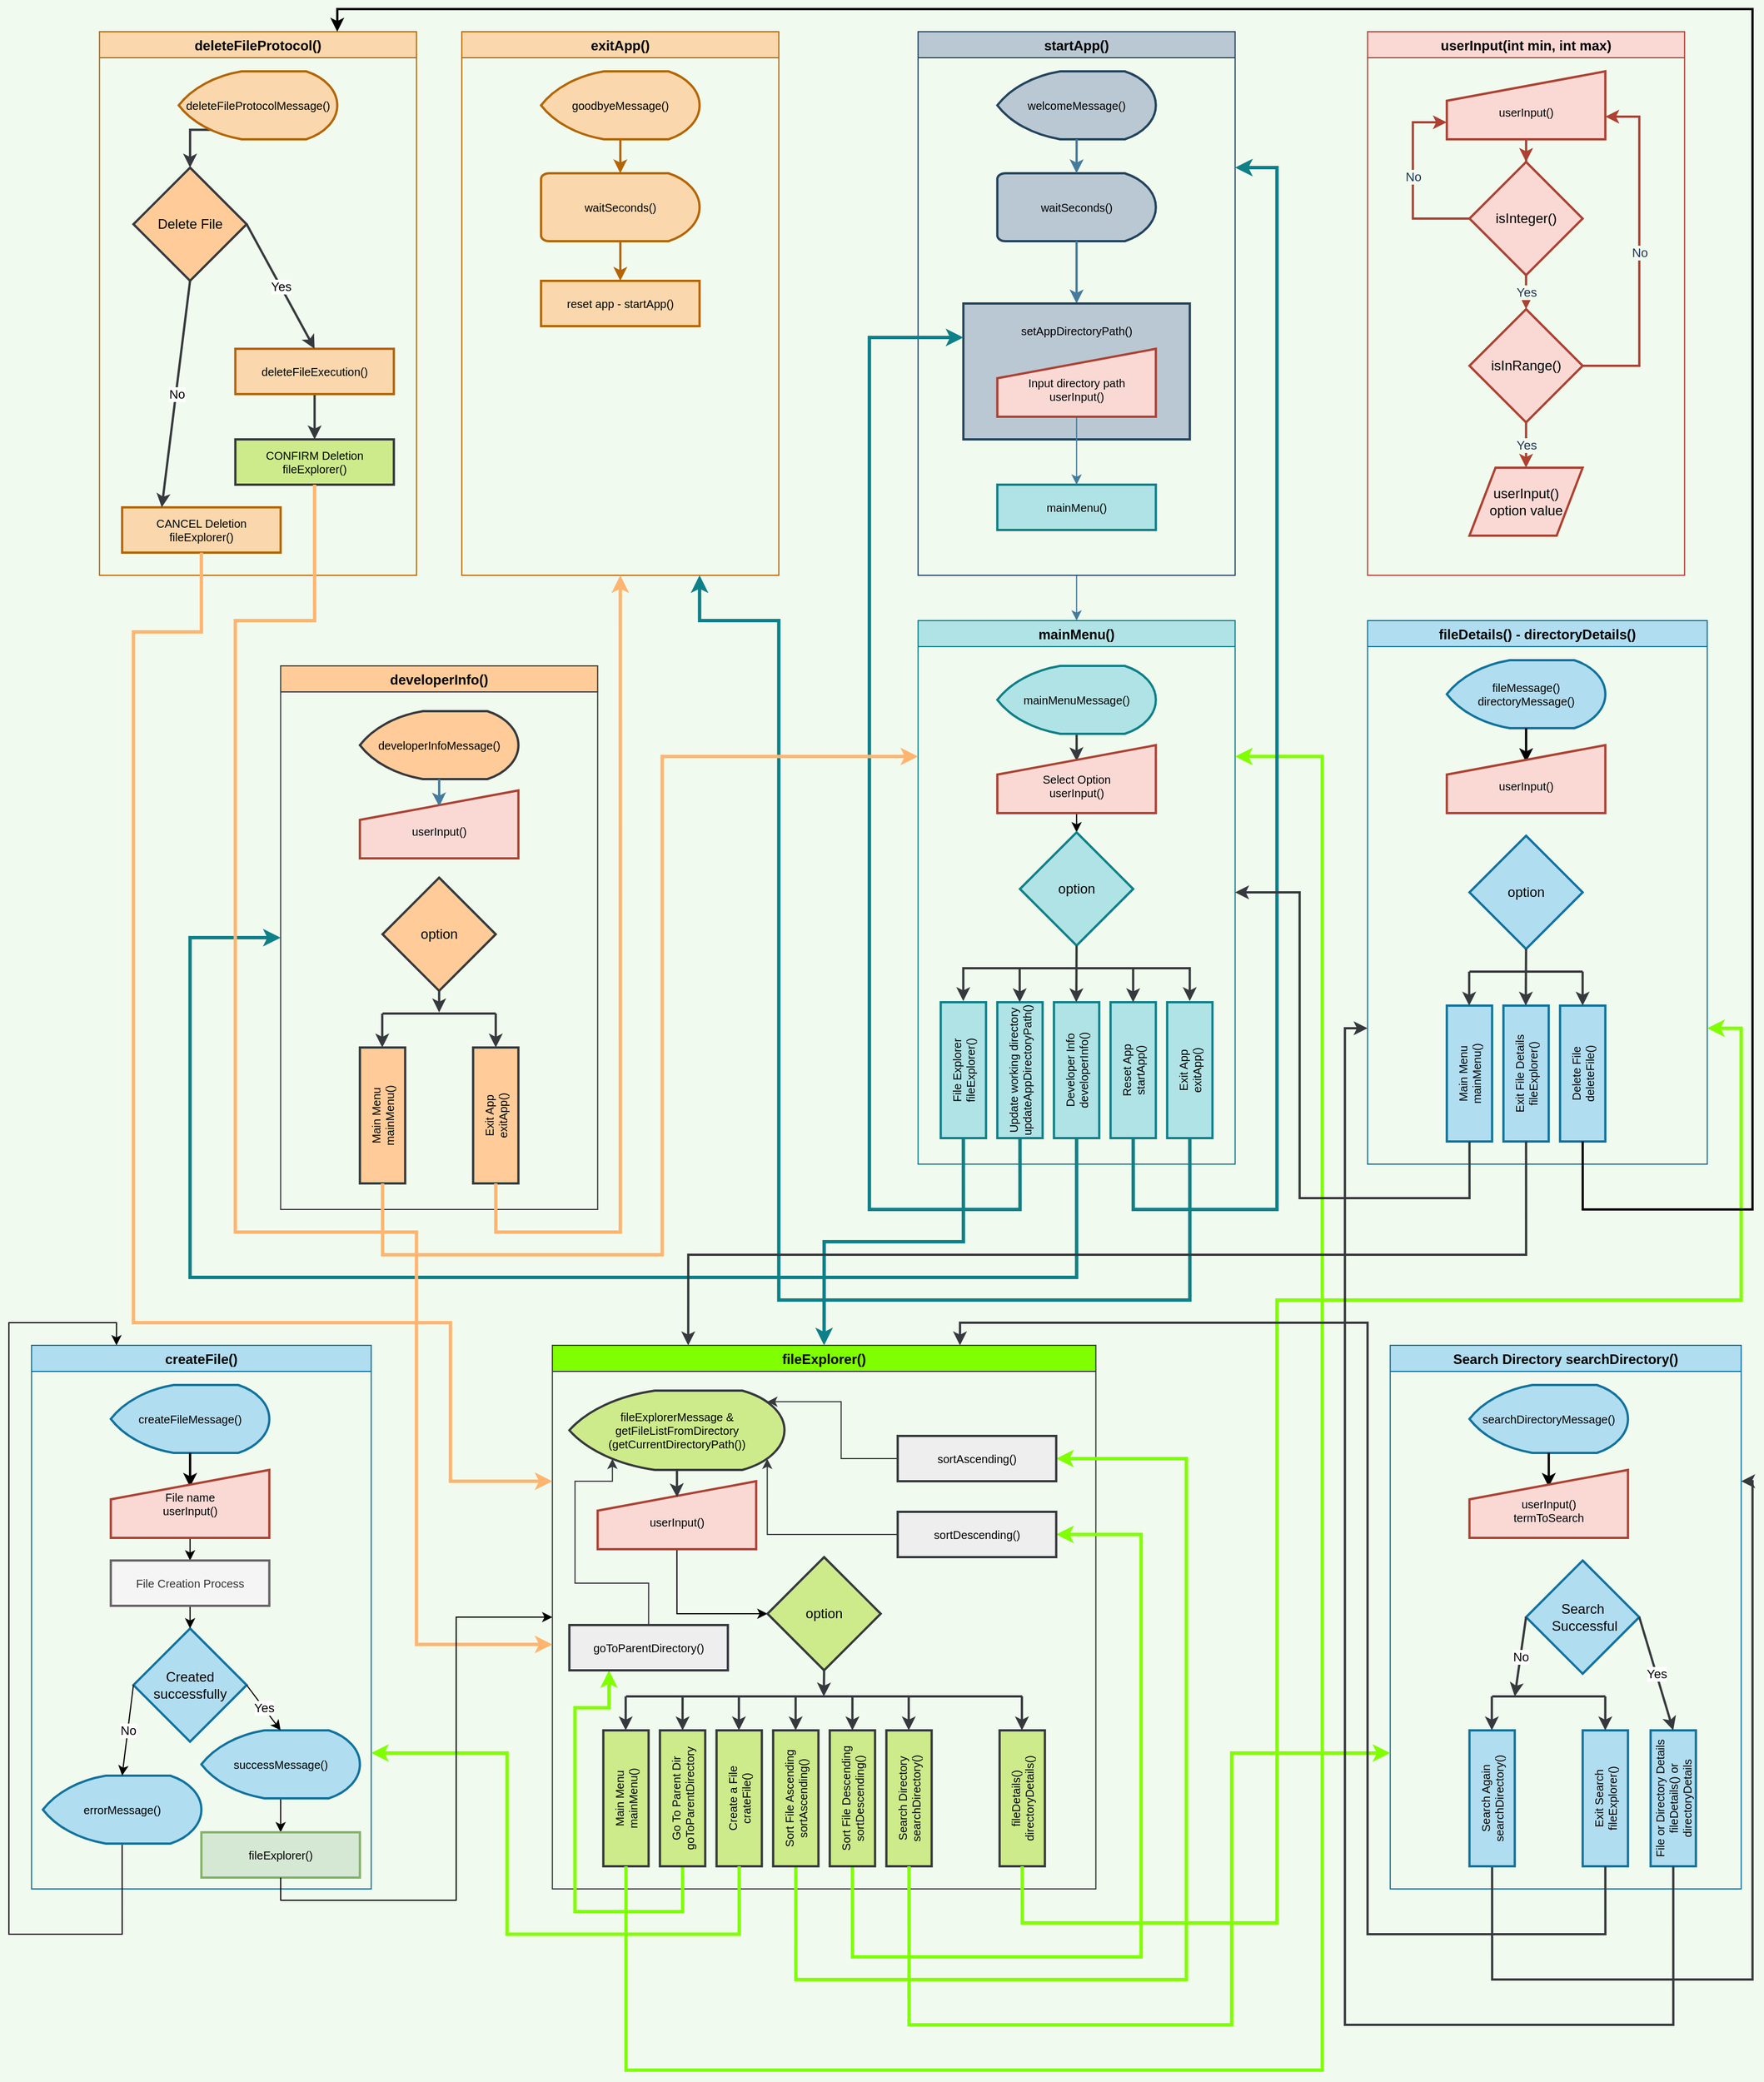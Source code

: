 <mxfile version="20.3.0" type="device"><diagram id="C5RBs43oDa-KdzZeNtuy" name="Page-1"><mxGraphModel dx="5031" dy="2386" grid="1" gridSize="10" guides="1" tooltips="1" connect="1" arrows="1" fold="1" page="1" pageScale="1" pageWidth="1654" pageHeight="2336" background="#F1FAEE" math="0" shadow="0"><root><mxCell id="WIyWlLk6GJQsqaUBKTNV-0"/><mxCell id="WIyWlLk6GJQsqaUBKTNV-1" parent="WIyWlLk6GJQsqaUBKTNV-0"/><mxCell id="6yKIIwqLdVWE264N5TYw-0" value="" style="group" vertex="1" connectable="0" parent="WIyWlLk6GJQsqaUBKTNV-1"><mxGeometry x="-1577.14" y="258" width="1520" height="1820" as="geometry"/></mxCell><mxCell id="TD2oq7x5uyaUkDT2UCKJ-0" value="fileExplorer()" style="swimlane;fontSize=12;fillColor=#80FF00;strokeColor=#36393d;" parent="6yKIIwqLdVWE264N5TYw-0" vertex="1"><mxGeometry x="460" y="1180" width="480" height="480" as="geometry"/></mxCell><mxCell id="oXT8D3QcB78x1Ypc8D-a-129" value="fileExplorerMessage &amp;amp;&lt;br&gt;getFileListFromDirectory&lt;br&gt;(getCurrentDirectoryPath())" style="strokeWidth=2;html=1;shape=mxgraph.flowchart.display;whiteSpace=wrap;fontSize=10;fillColor=#cdeb8b;strokeColor=#36393d;" parent="TD2oq7x5uyaUkDT2UCKJ-0" vertex="1"><mxGeometry x="15" y="40" width="190" height="70" as="geometry"/></mxCell><mxCell id="Qg5upo-waj8qGRMAFX-Z-2" style="edgeStyle=orthogonalEdgeStyle;rounded=0;orthogonalLoop=1;jettySize=auto;html=1;exitX=0.5;exitY=1;exitDx=0;exitDy=0;entryX=0;entryY=0.5;entryDx=0;entryDy=0;entryPerimeter=0;" parent="TD2oq7x5uyaUkDT2UCKJ-0" source="oXT8D3QcB78x1Ypc8D-a-130" target="oXT8D3QcB78x1Ypc8D-a-131" edge="1"><mxGeometry relative="1" as="geometry"/></mxCell><mxCell id="oXT8D3QcB78x1Ypc8D-a-130" value="&lt;br&gt;userInput()" style="html=1;strokeWidth=2;shape=manualInput;whiteSpace=wrap;size=26;arcSize=11;fontSize=10;fillColor=#fad9d5;strokeColor=#ae4132;" parent="TD2oq7x5uyaUkDT2UCKJ-0" vertex="1"><mxGeometry x="40" y="120" width="140" height="60" as="geometry"/></mxCell><mxCell id="oXT8D3QcB78x1Ypc8D-a-128" value="" style="edgeStyle=orthogonalEdgeStyle;orthogonalLoop=1;jettySize=auto;html=1;fontSize=12;entryX=0.501;entryY=0.236;entryDx=0;entryDy=0;entryPerimeter=0;strokeWidth=2;labelBackgroundColor=#F1FAEE;strokeColor=#36393d;fontColor=#1D3557;rounded=0;fillColor=#cdeb8b;" parent="TD2oq7x5uyaUkDT2UCKJ-0" source="oXT8D3QcB78x1Ypc8D-a-129" target="oXT8D3QcB78x1Ypc8D-a-130" edge="1"><mxGeometry relative="1" as="geometry"/></mxCell><mxCell id="oXT8D3QcB78x1Ypc8D-a-131" value="option" style="strokeWidth=2;html=1;shape=mxgraph.flowchart.decision;whiteSpace=wrap;fillColor=#cdeb8b;strokeColor=#36393d;" parent="TD2oq7x5uyaUkDT2UCKJ-0" vertex="1"><mxGeometry x="190" y="187" width="100" height="100" as="geometry"/></mxCell><mxCell id="oXT8D3QcB78x1Ypc8D-a-138" value="" style="endArrow=classic;html=1;strokeWidth=2;labelBackgroundColor=#F1FAEE;strokeColor=#36393d;fontColor=#1D3557;rounded=0;exitX=0.5;exitY=1;exitDx=0;exitDy=0;exitPerimeter=0;fillColor=#cdeb8b;" parent="TD2oq7x5uyaUkDT2UCKJ-0" source="oXT8D3QcB78x1Ypc8D-a-131" edge="1"><mxGeometry width="50" height="50" relative="1" as="geometry"><mxPoint x="228.75" y="290" as="sourcePoint"/><mxPoint x="239.75" y="310" as="targetPoint"/></mxGeometry></mxCell><mxCell id="Qg5upo-waj8qGRMAFX-Z-17" style="edgeStyle=orthogonalEdgeStyle;rounded=0;orthogonalLoop=1;jettySize=auto;html=1;exitX=0;exitY=0.5;exitDx=0;exitDy=0;entryX=0.25;entryY=1;entryDx=0;entryDy=0;strokeColor=#80FF00;strokeWidth=3;" parent="TD2oq7x5uyaUkDT2UCKJ-0" source="oXT8D3QcB78x1Ypc8D-a-49" target="Qg5upo-waj8qGRMAFX-Z-14" edge="1"><mxGeometry relative="1" as="geometry"><Array as="points"><mxPoint x="115" y="500"/><mxPoint x="20" y="500"/><mxPoint x="20" y="320"/><mxPoint x="50" y="320"/></Array></mxGeometry></mxCell><mxCell id="oXT8D3QcB78x1Ypc8D-a-49" value="Go To Parent Dir&lt;br&gt;goToParentDirectory" style="whiteSpace=wrap;html=1;absoluteArcSize=1;arcSize=14;strokeWidth=2;fontSize=10;rotation=-90;fillColor=#cdeb8b;strokeColor=#36393d;" parent="TD2oq7x5uyaUkDT2UCKJ-0" vertex="1"><mxGeometry x="55" y="380" width="120" height="40" as="geometry"/></mxCell><mxCell id="oXT8D3QcB78x1Ypc8D-a-50" value="Create a File&lt;br&gt;crateFile()" style="whiteSpace=wrap;html=1;absoluteArcSize=1;arcSize=14;strokeWidth=2;fontSize=10;rotation=-90;fillColor=#cdeb8b;strokeColor=#36393d;" parent="TD2oq7x5uyaUkDT2UCKJ-0" vertex="1"><mxGeometry x="105" y="380" width="120" height="40" as="geometry"/></mxCell><mxCell id="Qg5upo-waj8qGRMAFX-Z-20" style="edgeStyle=orthogonalEdgeStyle;rounded=0;orthogonalLoop=1;jettySize=auto;html=1;exitX=0;exitY=0.5;exitDx=0;exitDy=0;entryX=1;entryY=0.5;entryDx=0;entryDy=0;strokeColor=#80FF00;strokeWidth=3;fillColor=#cdeb8b;" parent="TD2oq7x5uyaUkDT2UCKJ-0" source="oXT8D3QcB78x1Ypc8D-a-51" target="Qg5upo-waj8qGRMAFX-Z-16" edge="1"><mxGeometry relative="1" as="geometry"><Array as="points"><mxPoint x="215" y="560"/><mxPoint x="560" y="560"/><mxPoint x="560" y="100"/></Array></mxGeometry></mxCell><mxCell id="oXT8D3QcB78x1Ypc8D-a-51" value="Sort File Ascending&lt;br&gt;sortAscending()" style="whiteSpace=wrap;html=1;absoluteArcSize=1;arcSize=14;strokeWidth=2;fontSize=10;rotation=-90;fillColor=#cdeb8b;strokeColor=#36393d;" parent="TD2oq7x5uyaUkDT2UCKJ-0" vertex="1"><mxGeometry x="155" y="380" width="120" height="40" as="geometry"/></mxCell><mxCell id="Qg5upo-waj8qGRMAFX-Z-21" style="edgeStyle=orthogonalEdgeStyle;rounded=0;orthogonalLoop=1;jettySize=auto;html=1;exitX=0;exitY=0.5;exitDx=0;exitDy=0;entryX=1;entryY=0.5;entryDx=0;entryDy=0;strokeColor=#80FF00;strokeWidth=3;" parent="TD2oq7x5uyaUkDT2UCKJ-0" source="oXT8D3QcB78x1Ypc8D-a-52" target="Qg5upo-waj8qGRMAFX-Z-15" edge="1"><mxGeometry relative="1" as="geometry"><Array as="points"><mxPoint x="265" y="540"/><mxPoint x="520" y="540"/><mxPoint x="520" y="167"/></Array></mxGeometry></mxCell><mxCell id="oXT8D3QcB78x1Ypc8D-a-52" value="Sort File Descending&lt;br&gt;sortDescending()" style="whiteSpace=wrap;html=1;absoluteArcSize=1;arcSize=14;strokeWidth=2;fontSize=10;rotation=-90;fillColor=#cdeb8b;strokeColor=#36393d;" parent="TD2oq7x5uyaUkDT2UCKJ-0" vertex="1"><mxGeometry x="205" y="380" width="120" height="40" as="geometry"/></mxCell><mxCell id="oXT8D3QcB78x1Ypc8D-a-53" value="Search Directory&lt;br&gt;searchDirectory()" style="whiteSpace=wrap;html=1;absoluteArcSize=1;arcSize=14;strokeWidth=2;fontSize=10;rotation=-90;fillColor=#cdeb8b;strokeColor=#36393d;" parent="TD2oq7x5uyaUkDT2UCKJ-0" vertex="1"><mxGeometry x="255" y="380" width="120" height="40" as="geometry"/></mxCell><mxCell id="oXT8D3QcB78x1Ypc8D-a-54" value="" style="endArrow=classic;html=1;entryX=1;entryY=0.5;entryDx=0;entryDy=0;strokeWidth=2;labelBackgroundColor=#F1FAEE;strokeColor=#36393d;fontColor=#1D3557;rounded=0;fillColor=#cdeb8b;" parent="TD2oq7x5uyaUkDT2UCKJ-0" edge="1"><mxGeometry width="50" height="50" relative="1" as="geometry"><mxPoint x="164.76" y="310" as="sourcePoint"/><mxPoint x="164.76" y="340" as="targetPoint"/></mxGeometry></mxCell><mxCell id="oXT8D3QcB78x1Ypc8D-a-56" value="" style="endArrow=classic;html=1;entryX=1;entryY=0.5;entryDx=0;entryDy=0;strokeWidth=2;labelBackgroundColor=#F1FAEE;strokeColor=#36393d;fontColor=#1D3557;rounded=0;fillColor=#cdeb8b;" parent="TD2oq7x5uyaUkDT2UCKJ-0" edge="1"><mxGeometry width="50" height="50" relative="1" as="geometry"><mxPoint x="265" y="310" as="sourcePoint"/><mxPoint x="265" y="340" as="targetPoint"/></mxGeometry></mxCell><mxCell id="oXT8D3QcB78x1Ypc8D-a-57" value="" style="endArrow=classic;html=1;entryX=1;entryY=0.5;entryDx=0;entryDy=0;strokeWidth=2;labelBackgroundColor=#F1FAEE;strokeColor=#36393d;fontColor=#1D3557;rounded=0;fillColor=#cdeb8b;" parent="TD2oq7x5uyaUkDT2UCKJ-0" edge="1"><mxGeometry width="50" height="50" relative="1" as="geometry"><mxPoint x="314.76" y="310" as="sourcePoint"/><mxPoint x="314.76" y="340" as="targetPoint"/></mxGeometry></mxCell><mxCell id="oXT8D3QcB78x1Ypc8D-a-58" value="" style="endArrow=none;html=1;strokeWidth=2;labelBackgroundColor=#F1FAEE;strokeColor=#36393d;fontColor=#1D3557;rounded=0;fillColor=#cdeb8b;" parent="TD2oq7x5uyaUkDT2UCKJ-0" edge="1"><mxGeometry width="50" height="50" relative="1" as="geometry"><mxPoint x="65" y="310" as="sourcePoint"/><mxPoint x="415" y="310" as="targetPoint"/></mxGeometry></mxCell><mxCell id="oXT8D3QcB78x1Ypc8D-a-59" value="" style="endArrow=classic;html=1;entryX=1;entryY=0.5;entryDx=0;entryDy=0;strokeWidth=2;labelBackgroundColor=#F1FAEE;strokeColor=#36393d;fontColor=#1D3557;rounded=0;fillColor=#cdeb8b;" parent="TD2oq7x5uyaUkDT2UCKJ-0" target="oXT8D3QcB78x1Ypc8D-a-49" edge="1"><mxGeometry width="50" height="50" relative="1" as="geometry"><mxPoint x="115" y="310" as="sourcePoint"/><mxPoint x="405" y="370" as="targetPoint"/></mxGeometry></mxCell><mxCell id="oXT8D3QcB78x1Ypc8D-a-63" value="Main Menu&lt;br&gt;mainMenu()" style="whiteSpace=wrap;html=1;absoluteArcSize=1;arcSize=14;strokeWidth=2;fontSize=10;rotation=-90;fillColor=#cdeb8b;strokeColor=#36393d;" parent="TD2oq7x5uyaUkDT2UCKJ-0" vertex="1"><mxGeometry x="5" y="380" width="120" height="40" as="geometry"/></mxCell><mxCell id="oXT8D3QcB78x1Ypc8D-a-65" value="" style="endArrow=classic;html=1;entryX=1;entryY=0.5;entryDx=0;entryDy=0;strokeWidth=2;labelBackgroundColor=#F1FAEE;strokeColor=#36393d;fontColor=#1D3557;rounded=0;fillColor=#cdeb8b;" parent="TD2oq7x5uyaUkDT2UCKJ-0" edge="1"><mxGeometry width="50" height="50" relative="1" as="geometry"><mxPoint x="64.77" y="310" as="sourcePoint"/><mxPoint x="64.77" y="340" as="targetPoint"/></mxGeometry></mxCell><mxCell id="oXT8D3QcB78x1Ypc8D-a-67" value="fileDetails()&lt;br&gt;directoryDetails()" style="whiteSpace=wrap;html=1;absoluteArcSize=1;arcSize=14;strokeWidth=2;fontSize=10;rotation=-90;fillColor=#cdeb8b;strokeColor=#36393d;" parent="TD2oq7x5uyaUkDT2UCKJ-0" vertex="1"><mxGeometry x="355" y="380" width="120" height="40" as="geometry"/></mxCell><mxCell id="oXT8D3QcB78x1Ypc8D-a-68" value="" style="endArrow=classic;html=1;entryX=1;entryY=0.5;entryDx=0;entryDy=0;strokeWidth=2;labelBackgroundColor=#F1FAEE;strokeColor=#36393d;fontColor=#1D3557;rounded=0;fillColor=#cdeb8b;" parent="TD2oq7x5uyaUkDT2UCKJ-0" edge="1"><mxGeometry width="50" height="50" relative="1" as="geometry"><mxPoint x="414.72" y="310" as="sourcePoint"/><mxPoint x="414.72" y="340" as="targetPoint"/></mxGeometry></mxCell><mxCell id="oXT8D3QcB78x1Ypc8D-a-146" value="" style="endArrow=classic;html=1;entryX=1;entryY=0.5;entryDx=0;entryDy=0;strokeWidth=2;labelBackgroundColor=#F1FAEE;strokeColor=#36393d;fontColor=#1D3557;rounded=0;fillColor=#cdeb8b;" parent="TD2oq7x5uyaUkDT2UCKJ-0" edge="1"><mxGeometry width="50" height="50" relative="1" as="geometry"><mxPoint x="214.86" y="310" as="sourcePoint"/><mxPoint x="214.86" y="340" as="targetPoint"/></mxGeometry></mxCell><mxCell id="Qg5upo-waj8qGRMAFX-Z-18" style="edgeStyle=orthogonalEdgeStyle;rounded=0;orthogonalLoop=1;jettySize=auto;html=1;exitX=0.5;exitY=0;exitDx=0;exitDy=0;entryX=0.2;entryY=0.86;entryDx=0;entryDy=0;strokeColor=#36393d;strokeWidth=1;fillColor=#cdeb8b;entryPerimeter=0;" parent="TD2oq7x5uyaUkDT2UCKJ-0" source="Qg5upo-waj8qGRMAFX-Z-14" target="oXT8D3QcB78x1Ypc8D-a-129" edge="1"><mxGeometry relative="1" as="geometry"><Array as="points"><mxPoint x="85" y="210"/><mxPoint x="20" y="210"/><mxPoint x="20" y="120"/><mxPoint x="53" y="120"/></Array></mxGeometry></mxCell><mxCell id="Qg5upo-waj8qGRMAFX-Z-14" value="goToParentDirectory()" style="whiteSpace=wrap;html=1;absoluteArcSize=1;arcSize=14;strokeWidth=2;fontSize=10;fillColor=#eeeeee;strokeColor=#36393d;" parent="TD2oq7x5uyaUkDT2UCKJ-0" vertex="1"><mxGeometry x="15" y="247" width="140" height="40" as="geometry"/></mxCell><mxCell id="Qg5upo-waj8qGRMAFX-Z-23" style="edgeStyle=orthogonalEdgeStyle;rounded=0;orthogonalLoop=1;jettySize=auto;html=1;exitX=0;exitY=0.5;exitDx=0;exitDy=0;entryX=0.92;entryY=0.86;entryDx=0;entryDy=0;strokeColor=#36393d;strokeWidth=1;fillColor=#cdeb8b;entryPerimeter=0;" parent="TD2oq7x5uyaUkDT2UCKJ-0" source="Qg5upo-waj8qGRMAFX-Z-15" target="oXT8D3QcB78x1Ypc8D-a-129" edge="1"><mxGeometry relative="1" as="geometry"/></mxCell><mxCell id="Qg5upo-waj8qGRMAFX-Z-15" value="sortDescending()" style="whiteSpace=wrap;html=1;absoluteArcSize=1;arcSize=14;strokeWidth=2;fontSize=10;fillColor=#eeeeee;strokeColor=#36393d;" parent="TD2oq7x5uyaUkDT2UCKJ-0" vertex="1"><mxGeometry x="305" y="147" width="140" height="40" as="geometry"/></mxCell><mxCell id="Qg5upo-waj8qGRMAFX-Z-22" style="edgeStyle=orthogonalEdgeStyle;rounded=0;orthogonalLoop=1;jettySize=auto;html=1;exitX=0;exitY=0.5;exitDx=0;exitDy=0;entryX=0.92;entryY=0.14;entryDx=0;entryDy=0;strokeColor=#36393d;strokeWidth=1;fillColor=#cdeb8b;entryPerimeter=0;" parent="TD2oq7x5uyaUkDT2UCKJ-0" source="Qg5upo-waj8qGRMAFX-Z-16" target="oXT8D3QcB78x1Ypc8D-a-129" edge="1"><mxGeometry relative="1" as="geometry"/></mxCell><mxCell id="Qg5upo-waj8qGRMAFX-Z-16" value="sortAscending()" style="whiteSpace=wrap;html=1;absoluteArcSize=1;arcSize=14;strokeWidth=2;fontSize=10;fillColor=#eeeeee;strokeColor=#36393d;" parent="TD2oq7x5uyaUkDT2UCKJ-0" vertex="1"><mxGeometry x="305" y="80" width="140" height="40" as="geometry"/></mxCell><mxCell id="TD2oq7x5uyaUkDT2UCKJ-1" value="userInput(int min, int max)" style="swimlane;fontSize=12;fillColor=#fad9d5;strokeColor=#ae4132;" parent="6yKIIwqLdVWE264N5TYw-0" vertex="1"><mxGeometry x="1180" y="20" width="280" height="480" as="geometry"/></mxCell><mxCell id="TD2oq7x5uyaUkDT2UCKJ-24" value="isInteger()" style="strokeWidth=2;html=1;shape=mxgraph.flowchart.decision;whiteSpace=wrap;fontSize=12;fillColor=#fad9d5;strokeColor=#ae4132;" parent="TD2oq7x5uyaUkDT2UCKJ-1" vertex="1"><mxGeometry x="90" y="115" width="100" height="100" as="geometry"/></mxCell><mxCell id="oXT8D3QcB78x1Ypc8D-a-0" value="isInRange()" style="strokeWidth=2;html=1;shape=mxgraph.flowchart.decision;whiteSpace=wrap;fontSize=12;fillColor=#fad9d5;strokeColor=#ae4132;" parent="TD2oq7x5uyaUkDT2UCKJ-1" vertex="1"><mxGeometry x="90" y="245" width="100" height="100" as="geometry"/></mxCell><mxCell id="oXT8D3QcB78x1Ypc8D-a-7" value="" style="edgeStyle=orthogonalEdgeStyle;orthogonalLoop=1;jettySize=auto;html=1;strokeWidth=2;labelBackgroundColor=#F1FAEE;strokeColor=#ae4132;fontColor=#1D3557;rounded=0;fillColor=#fad9d5;" parent="TD2oq7x5uyaUkDT2UCKJ-1" source="TD2oq7x5uyaUkDT2UCKJ-5" target="TD2oq7x5uyaUkDT2UCKJ-24" edge="1"><mxGeometry relative="1" as="geometry"/></mxCell><mxCell id="TD2oq7x5uyaUkDT2UCKJ-5" value="&lt;br&gt;userInput()" style="html=1;strokeWidth=2;shape=manualInput;whiteSpace=wrap;size=26;arcSize=11;fontSize=10;fillColor=#fad9d5;strokeColor=#ae4132;" parent="TD2oq7x5uyaUkDT2UCKJ-1" vertex="1"><mxGeometry x="70" y="35" width="140" height="60" as="geometry"/></mxCell><mxCell id="oXT8D3QcB78x1Ypc8D-a-4" value="" style="endArrow=classic;html=1;exitX=0.5;exitY=1;exitDx=0;exitDy=0;exitPerimeter=0;strokeWidth=2;labelBackgroundColor=#F1FAEE;strokeColor=#ae4132;fontColor=#1D3557;rounded=0;fillColor=#fad9d5;" parent="TD2oq7x5uyaUkDT2UCKJ-1" source="TD2oq7x5uyaUkDT2UCKJ-24" target="oXT8D3QcB78x1Ypc8D-a-0" edge="1"><mxGeometry relative="1" as="geometry"><mxPoint x="100" y="265" as="sourcePoint"/><mxPoint x="200" y="265" as="targetPoint"/></mxGeometry></mxCell><mxCell id="oXT8D3QcB78x1Ypc8D-a-5" value="Yes" style="edgeLabel;resizable=0;html=1;align=center;verticalAlign=middle;labelBackgroundColor=#F1FAEE;fontColor=#1D3557;" parent="oXT8D3QcB78x1Ypc8D-a-4" connectable="0" vertex="1"><mxGeometry relative="1" as="geometry"/></mxCell><mxCell id="oXT8D3QcB78x1Ypc8D-a-13" value="" style="endArrow=classic;html=1;exitX=0;exitY=0.5;exitDx=0;exitDy=0;exitPerimeter=0;strokeWidth=2;entryX=0;entryY=0.75;entryDx=0;entryDy=0;labelBackgroundColor=#F1FAEE;strokeColor=#ae4132;fontColor=#1D3557;rounded=0;fillColor=#fad9d5;" parent="TD2oq7x5uyaUkDT2UCKJ-1" source="TD2oq7x5uyaUkDT2UCKJ-24" target="TD2oq7x5uyaUkDT2UCKJ-5" edge="1"><mxGeometry relative="1" as="geometry"><mxPoint x="10" y="195" as="sourcePoint"/><mxPoint x="60" y="85" as="targetPoint"/><Array as="points"><mxPoint x="40" y="165"/><mxPoint x="40" y="80"/></Array></mxGeometry></mxCell><mxCell id="oXT8D3QcB78x1Ypc8D-a-14" value="No" style="edgeLabel;resizable=0;html=1;align=center;verticalAlign=middle;labelBackgroundColor=#F1FAEE;fontColor=#1D3557;" parent="oXT8D3QcB78x1Ypc8D-a-13" connectable="0" vertex="1"><mxGeometry relative="1" as="geometry"><mxPoint y="-5" as="offset"/></mxGeometry></mxCell><mxCell id="oXT8D3QcB78x1Ypc8D-a-16" value="" style="endArrow=classic;html=1;entryX=1;entryY=0.667;entryDx=0;entryDy=0;entryPerimeter=0;exitX=1;exitY=0.5;exitDx=0;exitDy=0;exitPerimeter=0;strokeWidth=2;labelBackgroundColor=#F1FAEE;strokeColor=#ae4132;fontColor=#1D3557;rounded=0;fillColor=#fad9d5;" parent="TD2oq7x5uyaUkDT2UCKJ-1" source="oXT8D3QcB78x1Ypc8D-a-0" target="TD2oq7x5uyaUkDT2UCKJ-5" edge="1"><mxGeometry relative="1" as="geometry"><mxPoint x="190" y="324.83" as="sourcePoint"/><mxPoint x="240" y="85" as="targetPoint"/><Array as="points"><mxPoint x="240" y="295"/><mxPoint x="240" y="75"/></Array></mxGeometry></mxCell><mxCell id="oXT8D3QcB78x1Ypc8D-a-17" value="No" style="edgeLabel;resizable=0;html=1;align=center;verticalAlign=middle;labelBackgroundColor=#F1FAEE;fontColor=#1D3557;" parent="oXT8D3QcB78x1Ypc8D-a-16" connectable="0" vertex="1"><mxGeometry relative="1" as="geometry"/></mxCell><mxCell id="oXT8D3QcB78x1Ypc8D-a-18" value="userInput()&lt;br&gt;option value" style="shape=parallelogram;html=1;strokeWidth=2;perimeter=parallelogramPerimeter;whiteSpace=wrap;arcSize=12;size=0.23;fillColor=#fad9d5;strokeColor=#ae4132;" parent="TD2oq7x5uyaUkDT2UCKJ-1" vertex="1"><mxGeometry x="90" y="385" width="100" height="60" as="geometry"/></mxCell><mxCell id="oXT8D3QcB78x1Ypc8D-a-19" value="" style="endArrow=classic;html=1;exitX=0.5;exitY=1;exitDx=0;exitDy=0;exitPerimeter=0;entryX=0.5;entryY=0;entryDx=0;entryDy=0;strokeWidth=2;labelBackgroundColor=#F1FAEE;strokeColor=#ae4132;fontColor=#1D3557;rounded=0;fillColor=#fad9d5;" parent="TD2oq7x5uyaUkDT2UCKJ-1" source="oXT8D3QcB78x1Ypc8D-a-0" target="oXT8D3QcB78x1Ypc8D-a-18" edge="1"><mxGeometry relative="1" as="geometry"><mxPoint x="80" y="315" as="sourcePoint"/><mxPoint x="180" y="315" as="targetPoint"/></mxGeometry></mxCell><mxCell id="oXT8D3QcB78x1Ypc8D-a-20" value="Yes" style="edgeLabel;resizable=0;html=1;align=center;verticalAlign=middle;labelBackgroundColor=#F1FAEE;fontColor=#1D3557;" parent="oXT8D3QcB78x1Ypc8D-a-19" connectable="0" vertex="1"><mxGeometry relative="1" as="geometry"/></mxCell><mxCell id="TD2oq7x5uyaUkDT2UCKJ-19" value="mainMenu()" style="swimlane;fontSize=12;fillColor=#b0e3e6;strokeColor=#0e8088;" parent="6yKIIwqLdVWE264N5TYw-0" vertex="1"><mxGeometry x="783" y="540" width="280" height="480" as="geometry"/></mxCell><mxCell id="TD2oq7x5uyaUkDT2UCKJ-20" value="" style="edgeStyle=orthogonalEdgeStyle;orthogonalLoop=1;jettySize=auto;html=1;fontSize=12;entryX=0.501;entryY=0.236;entryDx=0;entryDy=0;entryPerimeter=0;strokeWidth=2;labelBackgroundColor=#F1FAEE;strokeColor=#36393d;fontColor=#1D3557;rounded=0;fillColor=#ffff88;" parent="TD2oq7x5uyaUkDT2UCKJ-19" source="TD2oq7x5uyaUkDT2UCKJ-21" target="TD2oq7x5uyaUkDT2UCKJ-22" edge="1"><mxGeometry relative="1" as="geometry"/></mxCell><mxCell id="TD2oq7x5uyaUkDT2UCKJ-21" value="mainMenuMessage()" style="strokeWidth=2;html=1;shape=mxgraph.flowchart.display;whiteSpace=wrap;fontSize=10;fillColor=#b0e3e6;strokeColor=#0e8088;" parent="TD2oq7x5uyaUkDT2UCKJ-19" vertex="1"><mxGeometry x="70" y="40" width="140" height="60" as="geometry"/></mxCell><mxCell id="Qg5upo-waj8qGRMAFX-Z-0" style="edgeStyle=orthogonalEdgeStyle;rounded=0;orthogonalLoop=1;jettySize=auto;html=1;exitX=0.5;exitY=1;exitDx=0;exitDy=0;entryX=0.5;entryY=0;entryDx=0;entryDy=0;entryPerimeter=0;" parent="TD2oq7x5uyaUkDT2UCKJ-19" source="TD2oq7x5uyaUkDT2UCKJ-22" target="oXT8D3QcB78x1Ypc8D-a-29" edge="1"><mxGeometry relative="1" as="geometry"/></mxCell><mxCell id="TD2oq7x5uyaUkDT2UCKJ-22" value="&lt;br&gt;Select Option&lt;br&gt;userInput()" style="html=1;strokeWidth=2;shape=manualInput;whiteSpace=wrap;size=26;arcSize=11;fontSize=10;fillColor=#fad9d5;strokeColor=#ae4132;" parent="TD2oq7x5uyaUkDT2UCKJ-19" vertex="1"><mxGeometry x="70" y="110" width="140" height="60" as="geometry"/></mxCell><mxCell id="oXT8D3QcB78x1Ypc8D-a-29" value="option" style="strokeWidth=2;html=1;shape=mxgraph.flowchart.decision;whiteSpace=wrap;fillColor=#b0e3e6;strokeColor=#0e8088;" parent="TD2oq7x5uyaUkDT2UCKJ-19" vertex="1"><mxGeometry x="90" y="187" width="100" height="100" as="geometry"/></mxCell><mxCell id="oXT8D3QcB78x1Ypc8D-a-30" value="File Explorer&lt;br&gt;fileExplorer()" style="whiteSpace=wrap;html=1;absoluteArcSize=1;arcSize=14;strokeWidth=2;fontSize=10;rotation=-90;fillColor=#b0e3e6;strokeColor=#0e8088;" parent="TD2oq7x5uyaUkDT2UCKJ-19" vertex="1"><mxGeometry x="-20" y="377" width="120" height="40" as="geometry"/></mxCell><mxCell id="oXT8D3QcB78x1Ypc8D-a-33" value="Update working directory&lt;br&gt;updateAppDirectoryPath()" style="whiteSpace=wrap;html=1;absoluteArcSize=1;arcSize=14;strokeWidth=2;fontSize=10;rotation=-90;fillColor=#b0e3e6;strokeColor=#0e8088;" parent="TD2oq7x5uyaUkDT2UCKJ-19" vertex="1"><mxGeometry x="30" y="377" width="120" height="40" as="geometry"/></mxCell><mxCell id="oXT8D3QcB78x1Ypc8D-a-34" value="Developer Info &lt;br&gt;developerInfo()" style="whiteSpace=wrap;html=1;absoluteArcSize=1;arcSize=14;strokeWidth=2;fontSize=10;rotation=-90;fillColor=#b0e3e6;strokeColor=#0e8088;" parent="TD2oq7x5uyaUkDT2UCKJ-19" vertex="1"><mxGeometry x="80" y="377" width="120" height="40" as="geometry"/></mxCell><mxCell id="oXT8D3QcB78x1Ypc8D-a-35" value="Reset App&lt;br&gt;startApp()" style="whiteSpace=wrap;html=1;absoluteArcSize=1;arcSize=14;strokeWidth=2;fontSize=10;rotation=-90;fillColor=#b0e3e6;strokeColor=#0e8088;" parent="TD2oq7x5uyaUkDT2UCKJ-19" vertex="1"><mxGeometry x="130" y="377" width="120" height="40" as="geometry"/></mxCell><mxCell id="oXT8D3QcB78x1Ypc8D-a-36" value="Exit App&lt;br&gt;exitApp()" style="whiteSpace=wrap;html=1;absoluteArcSize=1;arcSize=14;strokeWidth=2;fontSize=10;rotation=-90;fillColor=#b0e3e6;strokeColor=#0e8088;" parent="TD2oq7x5uyaUkDT2UCKJ-19" vertex="1"><mxGeometry x="180" y="377" width="120" height="40" as="geometry"/></mxCell><mxCell id="oXT8D3QcB78x1Ypc8D-a-40" value="" style="endArrow=classic;html=1;entryX=1;entryY=0.5;entryDx=0;entryDy=0;strokeWidth=2;labelBackgroundColor=#F1FAEE;strokeColor=#36393d;fontColor=#1D3557;rounded=0;fillColor=#ffff88;" parent="TD2oq7x5uyaUkDT2UCKJ-19" edge="1"><mxGeometry width="50" height="50" relative="1" as="geometry"><mxPoint x="89.76" y="307" as="sourcePoint"/><mxPoint x="89.76" y="337" as="targetPoint"/></mxGeometry></mxCell><mxCell id="oXT8D3QcB78x1Ypc8D-a-41" value="" style="endArrow=classic;html=1;entryX=1;entryY=0.5;entryDx=0;entryDy=0;exitX=0.5;exitY=1;exitDx=0;exitDy=0;exitPerimeter=0;strokeWidth=2;labelBackgroundColor=#F1FAEE;strokeColor=#36393d;fontColor=#1D3557;rounded=0;fillColor=#ffff88;" parent="TD2oq7x5uyaUkDT2UCKJ-19" source="oXT8D3QcB78x1Ypc8D-a-29" edge="1"><mxGeometry width="50" height="50" relative="1" as="geometry"><mxPoint x="139.76" y="307" as="sourcePoint"/><mxPoint x="139.76" y="337" as="targetPoint"/></mxGeometry></mxCell><mxCell id="oXT8D3QcB78x1Ypc8D-a-42" value="" style="endArrow=classic;html=1;entryX=1;entryY=0.5;entryDx=0;entryDy=0;strokeWidth=2;labelBackgroundColor=#F1FAEE;strokeColor=#36393d;fontColor=#1D3557;rounded=0;fillColor=#ffff88;" parent="TD2oq7x5uyaUkDT2UCKJ-19" edge="1"><mxGeometry width="50" height="50" relative="1" as="geometry"><mxPoint x="189.95" y="307" as="sourcePoint"/><mxPoint x="189.95" y="337" as="targetPoint"/></mxGeometry></mxCell><mxCell id="oXT8D3QcB78x1Ypc8D-a-43" value="" style="endArrow=classic;html=1;entryX=1;entryY=0.5;entryDx=0;entryDy=0;strokeWidth=2;labelBackgroundColor=#F1FAEE;strokeColor=#36393d;fontColor=#1D3557;rounded=0;fillColor=#ffff88;" parent="TD2oq7x5uyaUkDT2UCKJ-19" edge="1"><mxGeometry width="50" height="50" relative="1" as="geometry"><mxPoint x="239.95" y="306" as="sourcePoint"/><mxPoint x="239.95" y="336" as="targetPoint"/></mxGeometry></mxCell><mxCell id="oXT8D3QcB78x1Ypc8D-a-37" value="" style="endArrow=none;html=1;strokeWidth=2;labelBackgroundColor=#F1FAEE;strokeColor=#36393d;fontColor=#1D3557;rounded=0;fillColor=#ffff88;" parent="TD2oq7x5uyaUkDT2UCKJ-19" edge="1"><mxGeometry width="50" height="50" relative="1" as="geometry"><mxPoint x="40" y="307" as="sourcePoint"/><mxPoint x="240" y="307" as="targetPoint"/></mxGeometry></mxCell><mxCell id="oXT8D3QcB78x1Ypc8D-a-148" value="" style="endArrow=classic;html=1;entryX=1;entryY=0.5;entryDx=0;entryDy=0;strokeWidth=2;labelBackgroundColor=#F1FAEE;strokeColor=#36393d;fontColor=#1D3557;rounded=0;fillColor=#ffff88;" parent="TD2oq7x5uyaUkDT2UCKJ-19" edge="1"><mxGeometry width="50" height="50" relative="1" as="geometry"><mxPoint x="39.93" y="306" as="sourcePoint"/><mxPoint x="39.93" y="336" as="targetPoint"/></mxGeometry></mxCell><mxCell id="oXT8D3QcB78x1Ypc8D-a-86" value="developerInfo()" style="swimlane;fontSize=12;fillColor=#ffcc99;strokeColor=#36393d;" parent="6yKIIwqLdVWE264N5TYw-0" vertex="1"><mxGeometry x="220" y="580" width="280" height="480" as="geometry"/></mxCell><mxCell id="oXT8D3QcB78x1Ypc8D-a-114" value="developerInfoMessage()" style="strokeWidth=2;html=1;shape=mxgraph.flowchart.display;whiteSpace=wrap;fontSize=10;fillColor=#ffcc99;strokeColor=#36393d;" parent="oXT8D3QcB78x1Ypc8D-a-86" vertex="1"><mxGeometry x="70" y="40" width="140" height="60" as="geometry"/></mxCell><mxCell id="oXT8D3QcB78x1Ypc8D-a-115" value="&lt;br&gt;userInput()" style="html=1;strokeWidth=2;shape=manualInput;whiteSpace=wrap;size=26;arcSize=11;fontSize=10;fillColor=#fad9d5;strokeColor=#ae4132;" parent="oXT8D3QcB78x1Ypc8D-a-86" vertex="1"><mxGeometry x="70" y="110" width="140" height="60" as="geometry"/></mxCell><mxCell id="oXT8D3QcB78x1Ypc8D-a-113" value="" style="edgeStyle=orthogonalEdgeStyle;orthogonalLoop=1;jettySize=auto;html=1;fontSize=12;entryX=0.501;entryY=0.236;entryDx=0;entryDy=0;entryPerimeter=0;strokeWidth=2;labelBackgroundColor=#F1FAEE;strokeColor=#457B9D;fontColor=#1D3557;rounded=0;" parent="oXT8D3QcB78x1Ypc8D-a-86" source="oXT8D3QcB78x1Ypc8D-a-114" target="oXT8D3QcB78x1Ypc8D-a-115" edge="1"><mxGeometry relative="1" as="geometry"/></mxCell><mxCell id="oXT8D3QcB78x1Ypc8D-a-116" value="option" style="strokeWidth=2;html=1;shape=mxgraph.flowchart.decision;whiteSpace=wrap;fillColor=#ffcc99;strokeColor=#36393d;" parent="oXT8D3QcB78x1Ypc8D-a-86" vertex="1"><mxGeometry x="90" y="187" width="100" height="100" as="geometry"/></mxCell><mxCell id="oXT8D3QcB78x1Ypc8D-a-118" value="Main Menu&lt;br&gt;mainMenu()" style="whiteSpace=wrap;html=1;absoluteArcSize=1;arcSize=14;strokeWidth=2;fontSize=10;rotation=-90;fillColor=#ffcc99;strokeColor=#36393d;" parent="oXT8D3QcB78x1Ypc8D-a-86" vertex="1"><mxGeometry x="30" y="377" width="120" height="40" as="geometry"/></mxCell><mxCell id="oXT8D3QcB78x1Ypc8D-a-120" value="Exit App&lt;br&gt;exitApp()" style="whiteSpace=wrap;html=1;absoluteArcSize=1;arcSize=14;strokeWidth=2;fontSize=10;rotation=-90;fillColor=#ffcc99;strokeColor=#36393d;" parent="oXT8D3QcB78x1Ypc8D-a-86" vertex="1"><mxGeometry x="130" y="377" width="120" height="40" as="geometry"/></mxCell><mxCell id="oXT8D3QcB78x1Ypc8D-a-122" value="" style="endArrow=classic;html=1;entryX=1;entryY=0.5;entryDx=0;entryDy=0;strokeWidth=2;labelBackgroundColor=#F1FAEE;strokeColor=#36393d;fontColor=#1D3557;rounded=0;fillColor=#eeeeee;" parent="oXT8D3QcB78x1Ypc8D-a-86" edge="1"><mxGeometry width="50" height="50" relative="1" as="geometry"><mxPoint x="89.76" y="307" as="sourcePoint"/><mxPoint x="89.76" y="337" as="targetPoint"/></mxGeometry></mxCell><mxCell id="oXT8D3QcB78x1Ypc8D-a-123" value="" style="endArrow=classic;html=1;exitX=0.5;exitY=1;exitDx=0;exitDy=0;exitPerimeter=0;strokeWidth=2;labelBackgroundColor=#F1FAEE;strokeColor=#36393d;fontColor=#1D3557;rounded=0;fillColor=#ffcccc;" parent="oXT8D3QcB78x1Ypc8D-a-86" source="oXT8D3QcB78x1Ypc8D-a-116" edge="1"><mxGeometry width="50" height="50" relative="1" as="geometry"><mxPoint x="2019.76" y="-333" as="sourcePoint"/><mxPoint x="140" y="306" as="targetPoint"/></mxGeometry></mxCell><mxCell id="oXT8D3QcB78x1Ypc8D-a-124" value="" style="endArrow=classic;html=1;entryX=1;entryY=0.5;entryDx=0;entryDy=0;strokeWidth=2;labelBackgroundColor=#F1FAEE;strokeColor=#36393d;fontColor=#1D3557;rounded=0;fillColor=#ffcccc;" parent="oXT8D3QcB78x1Ypc8D-a-86" edge="1"><mxGeometry width="50" height="50" relative="1" as="geometry"><mxPoint x="190" y="307" as="sourcePoint"/><mxPoint x="190" y="337" as="targetPoint"/></mxGeometry></mxCell><mxCell id="oXT8D3QcB78x1Ypc8D-a-126" value="" style="endArrow=none;html=1;strokeWidth=2;labelBackgroundColor=#F1FAEE;strokeColor=#36393d;fontColor=#1D3557;rounded=0;fillColor=#ffcccc;" parent="oXT8D3QcB78x1Ypc8D-a-86" edge="1"><mxGeometry width="50" height="50" relative="1" as="geometry"><mxPoint x="90" y="307" as="sourcePoint"/><mxPoint x="190" y="307" as="targetPoint"/></mxGeometry></mxCell><mxCell id="oXT8D3QcB78x1Ypc8D-a-176" style="edgeStyle=orthogonalEdgeStyle;rounded=0;orthogonalLoop=1;jettySize=auto;html=1;exitX=0.5;exitY=1;exitDx=0;exitDy=0;entryX=0.5;entryY=0;entryDx=0;entryDy=0;strokeColor=#457B9D;fontColor=#1D3557;fillColor=#A8DADC;" parent="6yKIIwqLdVWE264N5TYw-0" source="oXT8D3QcB78x1Ypc8D-a-101" target="TD2oq7x5uyaUkDT2UCKJ-19" edge="1"><mxGeometry relative="1" as="geometry"/></mxCell><mxCell id="oXT8D3QcB78x1Ypc8D-a-101" value="startApp()" style="swimlane;fontSize=12;fillColor=#bac8d3;strokeColor=#23445d;fillStyle=auto;" parent="6yKIIwqLdVWE264N5TYw-0" vertex="1"><mxGeometry x="783" y="20" width="280" height="480" as="geometry"/></mxCell><mxCell id="TD2oq7x5uyaUkDT2UCKJ-12" value="welcomeMessage()" style="strokeWidth=2;html=1;shape=mxgraph.flowchart.display;whiteSpace=wrap;fontSize=10;fillColor=#bac8d3;strokeColor=#23445d;" parent="oXT8D3QcB78x1Ypc8D-a-101" vertex="1"><mxGeometry x="70" y="35" width="140" height="60" as="geometry"/></mxCell><mxCell id="TD2oq7x5uyaUkDT2UCKJ-4" value="waitSeconds()" style="strokeWidth=2;html=1;shape=mxgraph.flowchart.delay;whiteSpace=wrap;fontSize=10;fillColor=#bac8d3;strokeColor=#23445d;" parent="oXT8D3QcB78x1Ypc8D-a-101" vertex="1"><mxGeometry x="70" y="125" width="140" height="60" as="geometry"/></mxCell><mxCell id="TD2oq7x5uyaUkDT2UCKJ-14" value="" style="edgeStyle=orthogonalEdgeStyle;orthogonalLoop=1;jettySize=auto;html=1;fontSize=10;entryX=0.5;entryY=0;entryDx=0;entryDy=0;entryPerimeter=0;fillColor=#A8DADC;strokeColor=#457B9D;strokeWidth=2;labelBackgroundColor=#F1FAEE;fontColor=#1D3557;rounded=0;" parent="oXT8D3QcB78x1Ypc8D-a-101" source="TD2oq7x5uyaUkDT2UCKJ-12" target="TD2oq7x5uyaUkDT2UCKJ-4" edge="1"><mxGeometry relative="1" as="geometry"><mxPoint x="140" y="115" as="targetPoint"/></mxGeometry></mxCell><mxCell id="oXT8D3QcB78x1Ypc8D-a-21" style="edgeStyle=orthogonalEdgeStyle;orthogonalLoop=1;jettySize=auto;html=1;entryX=0.5;entryY=0;entryDx=0;entryDy=0;fillColor=#A8DADC;strokeColor=#457B9D;strokeWidth=2;labelBackgroundColor=#F1FAEE;fontColor=#1D3557;rounded=0;" parent="oXT8D3QcB78x1Ypc8D-a-101" source="TD2oq7x5uyaUkDT2UCKJ-4" target="oXT8D3QcB78x1Ypc8D-a-173" edge="1"><mxGeometry relative="1" as="geometry"><mxPoint x="140" y="215" as="targetPoint"/></mxGeometry></mxCell><mxCell id="TD2oq7x5uyaUkDT2UCKJ-6" value="mainMenu()" style="whiteSpace=wrap;html=1;absoluteArcSize=1;arcSize=14;strokeWidth=2;fontSize=10;fillColor=#b0e3e6;strokeColor=#0e8088;" parent="oXT8D3QcB78x1Ypc8D-a-101" vertex="1"><mxGeometry x="70" y="400" width="140" height="40" as="geometry"/></mxCell><mxCell id="oXT8D3QcB78x1Ypc8D-a-173" value="setAppDirectoryPath()&lt;br&gt;&lt;br&gt;&lt;br&gt;&lt;br&gt;&lt;br&gt;&lt;br&gt;&lt;br&gt;" style="whiteSpace=wrap;html=1;absoluteArcSize=1;arcSize=14;strokeWidth=2;fontSize=10;rotation=0;fillColor=#bac8d3;strokeColor=#23445d;" parent="oXT8D3QcB78x1Ypc8D-a-101" vertex="1"><mxGeometry x="40" y="240" width="200" height="120" as="geometry"/></mxCell><mxCell id="oXT8D3QcB78x1Ypc8D-a-175" style="edgeStyle=orthogonalEdgeStyle;rounded=0;orthogonalLoop=1;jettySize=auto;html=1;entryX=0.5;entryY=0;entryDx=0;entryDy=0;strokeColor=#457B9D;fontColor=#1D3557;fillColor=#A8DADC;" parent="oXT8D3QcB78x1Ypc8D-a-101" source="oXT8D3QcB78x1Ypc8D-a-174" target="TD2oq7x5uyaUkDT2UCKJ-6" edge="1"><mxGeometry relative="1" as="geometry"/></mxCell><mxCell id="oXT8D3QcB78x1Ypc8D-a-174" value="&lt;br&gt;Input directory path&lt;br&gt;userInput()" style="html=1;strokeWidth=2;shape=manualInput;whiteSpace=wrap;size=26;arcSize=11;fontSize=10;fillColor=#fad9d5;strokeColor=#ae4132;" parent="oXT8D3QcB78x1Ypc8D-a-101" vertex="1"><mxGeometry x="70" y="280" width="140" height="60" as="geometry"/></mxCell><mxCell id="oXT8D3QcB78x1Ypc8D-a-165" value="exitApp()" style="swimlane;fontSize=12;fillColor=#fad7ac;strokeColor=#b46504;fillStyle=auto;" parent="6yKIIwqLdVWE264N5TYw-0" vertex="1"><mxGeometry x="380" y="20" width="280" height="480" as="geometry"/></mxCell><mxCell id="oXT8D3QcB78x1Ypc8D-a-166" value="goodbyeMessage()" style="strokeWidth=2;html=1;shape=mxgraph.flowchart.display;whiteSpace=wrap;fontSize=10;fillColor=#fad7ac;strokeColor=#b46504;" parent="oXT8D3QcB78x1Ypc8D-a-165" vertex="1"><mxGeometry x="70" y="35" width="140" height="60" as="geometry"/></mxCell><mxCell id="oXT8D3QcB78x1Ypc8D-a-167" value="waitSeconds()" style="strokeWidth=2;html=1;shape=mxgraph.flowchart.delay;whiteSpace=wrap;fontSize=10;fillColor=#fad7ac;strokeColor=#b46504;" parent="oXT8D3QcB78x1Ypc8D-a-165" vertex="1"><mxGeometry x="70" y="125" width="140" height="60" as="geometry"/></mxCell><mxCell id="oXT8D3QcB78x1Ypc8D-a-168" value="" style="edgeStyle=orthogonalEdgeStyle;orthogonalLoop=1;jettySize=auto;html=1;fontSize=10;entryX=0.5;entryY=0;entryDx=0;entryDy=0;entryPerimeter=0;fillColor=#fad7ac;strokeColor=#b46504;strokeWidth=2;labelBackgroundColor=#F1FAEE;fontColor=#1D3557;rounded=0;" parent="oXT8D3QcB78x1Ypc8D-a-165" source="oXT8D3QcB78x1Ypc8D-a-166" target="oXT8D3QcB78x1Ypc8D-a-167" edge="1"><mxGeometry relative="1" as="geometry"><mxPoint x="140" y="115" as="targetPoint"/></mxGeometry></mxCell><mxCell id="oXT8D3QcB78x1Ypc8D-a-169" style="edgeStyle=orthogonalEdgeStyle;orthogonalLoop=1;jettySize=auto;html=1;entryX=0.5;entryY=0;entryDx=0;entryDy=0;fillColor=#fad7ac;strokeColor=#b46504;strokeWidth=2;labelBackgroundColor=#F1FAEE;fontColor=#1D3557;rounded=0;" parent="oXT8D3QcB78x1Ypc8D-a-165" source="oXT8D3QcB78x1Ypc8D-a-167" target="oXT8D3QcB78x1Ypc8D-a-172" edge="1"><mxGeometry relative="1" as="geometry"><mxPoint x="140" y="215" as="targetPoint"/></mxGeometry></mxCell><mxCell id="oXT8D3QcB78x1Ypc8D-a-172" value="reset app - startApp()" style="whiteSpace=wrap;html=1;absoluteArcSize=1;arcSize=14;strokeWidth=2;fontSize=10;rotation=0;fillColor=#fad7ac;strokeColor=#b46504;" parent="oXT8D3QcB78x1Ypc8D-a-165" vertex="1"><mxGeometry x="70" y="220" width="140" height="40" as="geometry"/></mxCell><mxCell id="oXT8D3QcB78x1Ypc8D-a-178" value="fileDetails() - directoryDetails()" style="swimlane;fontSize=12;fillColor=#b1ddf0;strokeColor=#10739e;fillStyle=auto;" parent="6yKIIwqLdVWE264N5TYw-0" vertex="1"><mxGeometry x="1180" y="540" width="300" height="480" as="geometry"/></mxCell><mxCell id="oXT8D3QcB78x1Ypc8D-a-179" value="fileMessage()&lt;br&gt;directoryMessage()" style="strokeWidth=2;html=1;shape=mxgraph.flowchart.display;whiteSpace=wrap;fontSize=10;fillColor=#b1ddf0;strokeColor=#10739e;" parent="oXT8D3QcB78x1Ypc8D-a-178" vertex="1"><mxGeometry x="70" y="35" width="140" height="60" as="geometry"/></mxCell><mxCell id="oXT8D3QcB78x1Ypc8D-a-181" value="" style="edgeStyle=orthogonalEdgeStyle;orthogonalLoop=1;jettySize=auto;html=1;fontSize=10;entryX=0.5;entryY=0;entryDx=0;entryDy=0;entryPerimeter=0;fillColor=#fad7ac;strokeColor=#000000;strokeWidth=2;labelBackgroundColor=#F1FAEE;fontColor=#1D3557;rounded=0;" parent="oXT8D3QcB78x1Ypc8D-a-178" source="oXT8D3QcB78x1Ypc8D-a-179" edge="1"><mxGeometry relative="1" as="geometry"><mxPoint x="140" y="125" as="targetPoint"/></mxGeometry></mxCell><mxCell id="oXT8D3QcB78x1Ypc8D-a-190" value="&lt;br&gt;userInput()" style="html=1;strokeWidth=2;shape=manualInput;whiteSpace=wrap;size=26;arcSize=11;fontSize=10;fillColor=#fad9d5;strokeColor=#ae4132;" parent="oXT8D3QcB78x1Ypc8D-a-178" vertex="1"><mxGeometry x="70" y="110" width="140" height="60" as="geometry"/></mxCell><mxCell id="oXT8D3QcB78x1Ypc8D-a-192" value="option" style="strokeWidth=2;html=1;shape=mxgraph.flowchart.decision;whiteSpace=wrap;fillColor=#b1ddf0;strokeColor=#10739e;" parent="oXT8D3QcB78x1Ypc8D-a-178" vertex="1"><mxGeometry x="90" y="190" width="100" height="100" as="geometry"/></mxCell><mxCell id="oXT8D3QcB78x1Ypc8D-a-194" value="Main Menu&lt;br&gt;mainMenu()" style="whiteSpace=wrap;html=1;absoluteArcSize=1;arcSize=14;strokeWidth=2;fontSize=10;rotation=-90;fillColor=#b1ddf0;strokeColor=#10739e;" parent="oXT8D3QcB78x1Ypc8D-a-178" vertex="1"><mxGeometry x="30" y="380" width="120" height="40" as="geometry"/></mxCell><mxCell id="oXT8D3QcB78x1Ypc8D-a-195" value="Exit File Details&lt;br&gt;fileExplorer()" style="whiteSpace=wrap;html=1;absoluteArcSize=1;arcSize=14;strokeWidth=2;fontSize=10;rotation=-90;fillColor=#b1ddf0;strokeColor=#10739e;" parent="oXT8D3QcB78x1Ypc8D-a-178" vertex="1"><mxGeometry x="80" y="380" width="120" height="40" as="geometry"/></mxCell><mxCell id="oXT8D3QcB78x1Ypc8D-a-196" value="Delete File&lt;br&gt;deleteFile()" style="whiteSpace=wrap;html=1;absoluteArcSize=1;arcSize=14;strokeWidth=2;fontSize=10;rotation=-90;fillColor=#b1ddf0;strokeColor=#10739e;" parent="oXT8D3QcB78x1Ypc8D-a-178" vertex="1"><mxGeometry x="130" y="380" width="120" height="40" as="geometry"/></mxCell><mxCell id="oXT8D3QcB78x1Ypc8D-a-198" value="" style="endArrow=classic;html=1;entryX=1;entryY=0.5;entryDx=0;entryDy=0;strokeWidth=2;labelBackgroundColor=#F1FAEE;strokeColor=#36393d;fontColor=#1D3557;rounded=0;fillColor=#ffff88;" parent="oXT8D3QcB78x1Ypc8D-a-178" edge="1"><mxGeometry width="50" height="50" relative="1" as="geometry"><mxPoint x="89.76" y="310" as="sourcePoint"/><mxPoint x="89.76" y="340" as="targetPoint"/></mxGeometry></mxCell><mxCell id="oXT8D3QcB78x1Ypc8D-a-199" value="" style="endArrow=classic;html=1;entryX=1;entryY=0.5;entryDx=0;entryDy=0;exitX=0.5;exitY=1;exitDx=0;exitDy=0;exitPerimeter=0;strokeWidth=2;labelBackgroundColor=#F1FAEE;strokeColor=#36393d;fontColor=#1D3557;rounded=0;fillColor=#ffff88;" parent="oXT8D3QcB78x1Ypc8D-a-178" source="oXT8D3QcB78x1Ypc8D-a-192" edge="1"><mxGeometry width="50" height="50" relative="1" as="geometry"><mxPoint x="896.76" y="-250" as="sourcePoint"/><mxPoint x="139.76" y="340" as="targetPoint"/></mxGeometry></mxCell><mxCell id="oXT8D3QcB78x1Ypc8D-a-200" value="" style="endArrow=classic;html=1;entryX=1;entryY=0.5;entryDx=0;entryDy=0;strokeWidth=2;labelBackgroundColor=#F1FAEE;strokeColor=#36393d;fontColor=#1D3557;rounded=0;fillColor=#ffff88;" parent="oXT8D3QcB78x1Ypc8D-a-178" edge="1"><mxGeometry width="50" height="50" relative="1" as="geometry"><mxPoint x="189.95" y="310" as="sourcePoint"/><mxPoint x="189.95" y="340" as="targetPoint"/></mxGeometry></mxCell><mxCell id="oXT8D3QcB78x1Ypc8D-a-202" value="" style="endArrow=none;html=1;strokeWidth=2;labelBackgroundColor=#F1FAEE;strokeColor=#36393d;fontColor=#1D3557;rounded=0;fillColor=#ffff88;" parent="oXT8D3QcB78x1Ypc8D-a-178" edge="1"><mxGeometry width="50" height="50" relative="1" as="geometry"><mxPoint x="90" y="310" as="sourcePoint"/><mxPoint x="190" y="310" as="targetPoint"/></mxGeometry></mxCell><mxCell id="oXT8D3QcB78x1Ypc8D-a-204" value="createFile()" style="swimlane;fontSize=12;fillColor=#b1ddf0;strokeColor=#10739e;fillStyle=auto;" parent="6yKIIwqLdVWE264N5TYw-0" vertex="1"><mxGeometry y="1180" width="300" height="480" as="geometry"/></mxCell><mxCell id="oXT8D3QcB78x1Ypc8D-a-205" value="createFileMessage()" style="strokeWidth=2;html=1;shape=mxgraph.flowchart.display;whiteSpace=wrap;fontSize=10;fillColor=#b1ddf0;strokeColor=#10739e;" parent="oXT8D3QcB78x1Ypc8D-a-204" vertex="1"><mxGeometry x="70" y="35" width="140" height="60" as="geometry"/></mxCell><mxCell id="oXT8D3QcB78x1Ypc8D-a-206" value="" style="edgeStyle=orthogonalEdgeStyle;orthogonalLoop=1;jettySize=auto;html=1;fontSize=10;entryX=0.5;entryY=0;entryDx=0;entryDy=0;entryPerimeter=0;fillColor=#fad7ac;strokeColor=#000000;strokeWidth=2;labelBackgroundColor=#F1FAEE;fontColor=#1D3557;rounded=0;" parent="oXT8D3QcB78x1Ypc8D-a-204" source="oXT8D3QcB78x1Ypc8D-a-205" edge="1"><mxGeometry relative="1" as="geometry"><mxPoint x="140" y="125" as="targetPoint"/></mxGeometry></mxCell><mxCell id="1KIBx9em_Z8NVj8NmZlu-1" style="edgeStyle=orthogonalEdgeStyle;rounded=0;orthogonalLoop=1;jettySize=auto;html=1;exitX=0.5;exitY=1;exitDx=0;exitDy=0;entryX=0.5;entryY=0;entryDx=0;entryDy=0;" parent="oXT8D3QcB78x1Ypc8D-a-204" source="oXT8D3QcB78x1Ypc8D-a-207" target="1KIBx9em_Z8NVj8NmZlu-0" edge="1"><mxGeometry relative="1" as="geometry"/></mxCell><mxCell id="oXT8D3QcB78x1Ypc8D-a-207" value="File name&lt;br&gt;userInput()" style="html=1;strokeWidth=2;shape=manualInput;whiteSpace=wrap;size=26;arcSize=11;fontSize=10;fillColor=#fad9d5;strokeColor=#ae4132;" parent="oXT8D3QcB78x1Ypc8D-a-204" vertex="1"><mxGeometry x="70" y="110" width="140" height="60" as="geometry"/></mxCell><mxCell id="oXT8D3QcB78x1Ypc8D-a-208" value="Created successfully" style="strokeWidth=2;html=1;shape=mxgraph.flowchart.decision;whiteSpace=wrap;fillColor=#b1ddf0;strokeColor=#10739e;" parent="oXT8D3QcB78x1Ypc8D-a-204" vertex="1"><mxGeometry x="90" y="250" width="100" height="100" as="geometry"/></mxCell><mxCell id="1KIBx9em_Z8NVj8NmZlu-2" style="edgeStyle=orthogonalEdgeStyle;rounded=0;orthogonalLoop=1;jettySize=auto;html=1;exitX=0.5;exitY=1;exitDx=0;exitDy=0;entryX=0.5;entryY=0;entryDx=0;entryDy=0;entryPerimeter=0;" parent="oXT8D3QcB78x1Ypc8D-a-204" source="1KIBx9em_Z8NVj8NmZlu-0" target="oXT8D3QcB78x1Ypc8D-a-208" edge="1"><mxGeometry relative="1" as="geometry"/></mxCell><mxCell id="1KIBx9em_Z8NVj8NmZlu-0" value="File Creation Process" style="whiteSpace=wrap;html=1;absoluteArcSize=1;arcSize=14;strokeWidth=2;fontSize=10;rotation=0;fillColor=#f5f5f5;strokeColor=#666666;fontColor=#333333;" parent="oXT8D3QcB78x1Ypc8D-a-204" vertex="1"><mxGeometry x="70" y="190" width="140" height="40" as="geometry"/></mxCell><mxCell id="1KIBx9em_Z8NVj8NmZlu-9" style="edgeStyle=orthogonalEdgeStyle;rounded=0;orthogonalLoop=1;jettySize=auto;html=1;exitX=0.5;exitY=1;exitDx=0;exitDy=0;exitPerimeter=0;entryX=0.25;entryY=0;entryDx=0;entryDy=0;" parent="oXT8D3QcB78x1Ypc8D-a-204" source="1KIBx9em_Z8NVj8NmZlu-4" target="oXT8D3QcB78x1Ypc8D-a-204" edge="1"><mxGeometry relative="1" as="geometry"><Array as="points"><mxPoint x="80" y="520"/><mxPoint x="-20" y="520"/><mxPoint x="-20" y="-20"/><mxPoint x="75" y="-20"/></Array></mxGeometry></mxCell><mxCell id="1KIBx9em_Z8NVj8NmZlu-4" value="errorMessage()" style="strokeWidth=2;html=1;shape=mxgraph.flowchart.display;whiteSpace=wrap;fontSize=10;fillColor=#b1ddf0;strokeColor=#10739e;" parent="oXT8D3QcB78x1Ypc8D-a-204" vertex="1"><mxGeometry x="10" y="380" width="140" height="60" as="geometry"/></mxCell><mxCell id="1KIBx9em_Z8NVj8NmZlu-5" value="" style="endArrow=classic;html=1;rounded=0;exitX=0;exitY=0.5;exitDx=0;exitDy=0;exitPerimeter=0;entryX=0.5;entryY=0;entryDx=0;entryDy=0;entryPerimeter=0;" parent="oXT8D3QcB78x1Ypc8D-a-204" source="oXT8D3QcB78x1Ypc8D-a-208" target="1KIBx9em_Z8NVj8NmZlu-4" edge="1"><mxGeometry relative="1" as="geometry"><mxPoint x="250" y="450" as="sourcePoint"/><mxPoint x="350" y="450" as="targetPoint"/></mxGeometry></mxCell><mxCell id="1KIBx9em_Z8NVj8NmZlu-6" value="No" style="edgeLabel;resizable=0;html=1;align=center;verticalAlign=middle;" parent="1KIBx9em_Z8NVj8NmZlu-5" connectable="0" vertex="1"><mxGeometry relative="1" as="geometry"/></mxCell><mxCell id="1KIBx9em_Z8NVj8NmZlu-13" style="edgeStyle=orthogonalEdgeStyle;rounded=0;orthogonalLoop=1;jettySize=auto;html=1;exitX=0.5;exitY=1;exitDx=0;exitDy=0;exitPerimeter=0;entryX=0.5;entryY=0;entryDx=0;entryDy=0;" parent="oXT8D3QcB78x1Ypc8D-a-204" source="1KIBx9em_Z8NVj8NmZlu-7" target="1KIBx9em_Z8NVj8NmZlu-8" edge="1"><mxGeometry relative="1" as="geometry"/></mxCell><mxCell id="1KIBx9em_Z8NVj8NmZlu-7" value="successMessage()" style="strokeWidth=2;html=1;shape=mxgraph.flowchart.display;whiteSpace=wrap;fontSize=10;fillColor=#b1ddf0;strokeColor=#10739e;" parent="oXT8D3QcB78x1Ypc8D-a-204" vertex="1"><mxGeometry x="150" y="340" width="140" height="60" as="geometry"/></mxCell><mxCell id="1KIBx9em_Z8NVj8NmZlu-8" value="fileExplorer()" style="whiteSpace=wrap;html=1;absoluteArcSize=1;arcSize=14;strokeWidth=2;fontSize=10;rotation=0;fillColor=#d5e8d4;strokeColor=#82b366;" parent="oXT8D3QcB78x1Ypc8D-a-204" vertex="1"><mxGeometry x="150" y="430" width="140" height="40" as="geometry"/></mxCell><mxCell id="1KIBx9em_Z8NVj8NmZlu-11" value="" style="endArrow=classic;html=1;rounded=0;exitX=1;exitY=0.5;exitDx=0;exitDy=0;exitPerimeter=0;entryX=0.5;entryY=0;entryDx=0;entryDy=0;entryPerimeter=0;" parent="oXT8D3QcB78x1Ypc8D-a-204" source="oXT8D3QcB78x1Ypc8D-a-208" target="1KIBx9em_Z8NVj8NmZlu-7" edge="1"><mxGeometry relative="1" as="geometry"><mxPoint x="200" y="360" as="sourcePoint"/><mxPoint x="300" y="360" as="targetPoint"/></mxGeometry></mxCell><mxCell id="1KIBx9em_Z8NVj8NmZlu-12" value="Yes" style="edgeLabel;resizable=0;html=1;align=center;verticalAlign=middle;" parent="1KIBx9em_Z8NVj8NmZlu-11" connectable="0" vertex="1"><mxGeometry relative="1" as="geometry"/></mxCell><mxCell id="Qg5upo-waj8qGRMAFX-Z-1" style="edgeStyle=orthogonalEdgeStyle;rounded=0;orthogonalLoop=1;jettySize=auto;html=1;exitX=0;exitY=0.5;exitDx=0;exitDy=0;entryX=0.5;entryY=0;entryDx=0;entryDy=0;fillColor=#b0e3e6;strokeColor=#0e8088;strokeWidth=3;" parent="6yKIIwqLdVWE264N5TYw-0" source="oXT8D3QcB78x1Ypc8D-a-30" target="TD2oq7x5uyaUkDT2UCKJ-0" edge="1"><mxGeometry relative="1" as="geometry"/></mxCell><mxCell id="Qg5upo-waj8qGRMAFX-Z-3" style="edgeStyle=orthogonalEdgeStyle;rounded=0;orthogonalLoop=1;jettySize=auto;html=1;exitX=0;exitY=0.5;exitDx=0;exitDy=0;entryX=1;entryY=0.25;entryDx=0;entryDy=0;strokeWidth=3;strokeColor=#80FF00;" parent="6yKIIwqLdVWE264N5TYw-0" source="oXT8D3QcB78x1Ypc8D-a-63" target="TD2oq7x5uyaUkDT2UCKJ-19" edge="1"><mxGeometry relative="1" as="geometry"><Array as="points"><mxPoint x="525" y="1820"/><mxPoint x="1140" y="1820"/><mxPoint x="1140" y="660"/></Array></mxGeometry></mxCell><mxCell id="Qg5upo-waj8qGRMAFX-Z-6" style="edgeStyle=orthogonalEdgeStyle;rounded=0;orthogonalLoop=1;jettySize=auto;html=1;exitX=0;exitY=0.5;exitDx=0;exitDy=0;entryX=1;entryY=0.75;entryDx=0;entryDy=0;strokeColor=#80FF00;strokeWidth=3;fillColor=#cdeb8b;" parent="6yKIIwqLdVWE264N5TYw-0" source="oXT8D3QcB78x1Ypc8D-a-50" target="oXT8D3QcB78x1Ypc8D-a-204" edge="1"><mxGeometry relative="1" as="geometry"><Array as="points"><mxPoint x="625" y="1700"/><mxPoint x="420" y="1700"/><mxPoint x="420" y="1540"/></Array></mxGeometry></mxCell><mxCell id="Qg5upo-waj8qGRMAFX-Z-8" style="edgeStyle=orthogonalEdgeStyle;rounded=0;orthogonalLoop=1;jettySize=auto;html=1;exitX=0;exitY=0.5;exitDx=0;exitDy=0;entryX=0;entryY=0.5;entryDx=0;entryDy=0;fillColor=#b0e3e6;strokeColor=#0e8088;strokeWidth=3;" parent="6yKIIwqLdVWE264N5TYw-0" source="oXT8D3QcB78x1Ypc8D-a-34" target="oXT8D3QcB78x1Ypc8D-a-86" edge="1"><mxGeometry relative="1" as="geometry"><Array as="points"><mxPoint x="923" y="1120"/><mxPoint x="140" y="1120"/><mxPoint x="140" y="820"/></Array></mxGeometry></mxCell><mxCell id="Qg5upo-waj8qGRMAFX-Z-9" style="edgeStyle=orthogonalEdgeStyle;rounded=0;orthogonalLoop=1;jettySize=auto;html=1;exitX=0;exitY=0.5;exitDx=0;exitDy=0;entryX=1;entryY=0.25;entryDx=0;entryDy=0;strokeColor=#0e8088;strokeWidth=3;fillColor=#b0e3e6;" parent="6yKIIwqLdVWE264N5TYw-0" source="oXT8D3QcB78x1Ypc8D-a-35" target="oXT8D3QcB78x1Ypc8D-a-101" edge="1"><mxGeometry relative="1" as="geometry"><Array as="points"><mxPoint x="973" y="1060"/><mxPoint x="1100" y="1060"/><mxPoint x="1100" y="140"/></Array></mxGeometry></mxCell><mxCell id="Qg5upo-waj8qGRMAFX-Z-10" style="edgeStyle=orthogonalEdgeStyle;rounded=0;orthogonalLoop=1;jettySize=auto;html=1;exitX=0;exitY=0.5;exitDx=0;exitDy=0;entryX=0.75;entryY=1;entryDx=0;entryDy=0;strokeColor=#0e8088;strokeWidth=3;fillColor=#b0e3e6;" parent="6yKIIwqLdVWE264N5TYw-0" source="oXT8D3QcB78x1Ypc8D-a-36" target="oXT8D3QcB78x1Ypc8D-a-165" edge="1"><mxGeometry relative="1" as="geometry"><mxPoint x="590" y="470" as="targetPoint"/><Array as="points"><mxPoint x="1023" y="1140"/><mxPoint x="660" y="1140"/><mxPoint x="660" y="540"/><mxPoint x="590" y="540"/></Array></mxGeometry></mxCell><mxCell id="Qg5upo-waj8qGRMAFX-Z-24" value="Search Directory searchDirectory()" style="swimlane;fontSize=12;fillColor=#b1ddf0;strokeColor=#10739e;fillStyle=auto;" parent="6yKIIwqLdVWE264N5TYw-0" vertex="1"><mxGeometry x="1200" y="1180" width="310" height="480" as="geometry"/></mxCell><mxCell id="Qg5upo-waj8qGRMAFX-Z-25" value="searchDirectoryMessage()" style="strokeWidth=2;html=1;shape=mxgraph.flowchart.display;whiteSpace=wrap;fontSize=10;fillColor=#b1ddf0;strokeColor=#10739e;" parent="Qg5upo-waj8qGRMAFX-Z-24" vertex="1"><mxGeometry x="70" y="35" width="140" height="60" as="geometry"/></mxCell><mxCell id="Qg5upo-waj8qGRMAFX-Z-26" value="" style="edgeStyle=orthogonalEdgeStyle;orthogonalLoop=1;jettySize=auto;html=1;fontSize=10;entryX=0.5;entryY=0;entryDx=0;entryDy=0;entryPerimeter=0;fillColor=#fad7ac;strokeColor=#000000;strokeWidth=2;labelBackgroundColor=#F1FAEE;fontColor=#1D3557;rounded=0;" parent="Qg5upo-waj8qGRMAFX-Z-24" source="Qg5upo-waj8qGRMAFX-Z-25" edge="1"><mxGeometry relative="1" as="geometry"><mxPoint x="140" y="125" as="targetPoint"/></mxGeometry></mxCell><mxCell id="Qg5upo-waj8qGRMAFX-Z-27" value="&lt;br&gt;userInput()&lt;br&gt;termToSearch" style="html=1;strokeWidth=2;shape=manualInput;whiteSpace=wrap;size=26;arcSize=11;fontSize=10;fillColor=#fad9d5;strokeColor=#ae4132;" parent="Qg5upo-waj8qGRMAFX-Z-24" vertex="1"><mxGeometry x="70" y="110" width="140" height="60" as="geometry"/></mxCell><mxCell id="Qg5upo-waj8qGRMAFX-Z-28" value="Search&lt;br&gt;&amp;nbsp;Successful" style="strokeWidth=2;html=1;shape=mxgraph.flowchart.decision;whiteSpace=wrap;fillColor=#b1ddf0;strokeColor=#10739e;" parent="Qg5upo-waj8qGRMAFX-Z-24" vertex="1"><mxGeometry x="120" y="190" width="100" height="100" as="geometry"/></mxCell><mxCell id="Qg5upo-waj8qGRMAFX-Z-40" style="edgeStyle=orthogonalEdgeStyle;rounded=0;orthogonalLoop=1;jettySize=auto;html=1;exitX=0;exitY=0.5;exitDx=0;exitDy=0;entryX=1;entryY=0.25;entryDx=0;entryDy=0;strokeColor=#36393d;strokeWidth=2;fillColor=#eeeeee;" parent="Qg5upo-waj8qGRMAFX-Z-24" source="Qg5upo-waj8qGRMAFX-Z-29" target="Qg5upo-waj8qGRMAFX-Z-24" edge="1"><mxGeometry relative="1" as="geometry"><Array as="points"><mxPoint x="90" y="560"/><mxPoint x="320" y="560"/><mxPoint x="320" y="120"/></Array></mxGeometry></mxCell><mxCell id="Qg5upo-waj8qGRMAFX-Z-29" value="Search Again&lt;br&gt;searchDirectory()" style="whiteSpace=wrap;html=1;absoluteArcSize=1;arcSize=14;strokeWidth=2;fontSize=10;rotation=-90;fillColor=#b1ddf0;strokeColor=#10739e;" parent="Qg5upo-waj8qGRMAFX-Z-24" vertex="1"><mxGeometry x="30" y="380" width="120" height="40" as="geometry"/></mxCell><mxCell id="Qg5upo-waj8qGRMAFX-Z-31" value="Exit Search&lt;br&gt;fileExplorer()" style="whiteSpace=wrap;html=1;absoluteArcSize=1;arcSize=14;strokeWidth=2;fontSize=10;rotation=-90;fillColor=#b1ddf0;strokeColor=#10739e;" parent="Qg5upo-waj8qGRMAFX-Z-24" vertex="1"><mxGeometry x="130" y="380" width="120" height="40" as="geometry"/></mxCell><mxCell id="Qg5upo-waj8qGRMAFX-Z-32" value="" style="endArrow=classic;html=1;entryX=1;entryY=0.5;entryDx=0;entryDy=0;strokeWidth=2;labelBackgroundColor=#F1FAEE;strokeColor=#36393d;fontColor=#1D3557;rounded=0;fillColor=#ffff88;" parent="Qg5upo-waj8qGRMAFX-Z-24" edge="1"><mxGeometry width="50" height="50" relative="1" as="geometry"><mxPoint x="89.76" y="310" as="sourcePoint"/><mxPoint x="89.76" y="340" as="targetPoint"/></mxGeometry></mxCell><mxCell id="Qg5upo-waj8qGRMAFX-Z-34" value="" style="endArrow=classic;html=1;entryX=1;entryY=0.5;entryDx=0;entryDy=0;strokeWidth=2;labelBackgroundColor=#F1FAEE;strokeColor=#36393d;fontColor=#1D3557;rounded=0;fillColor=#ffff88;" parent="Qg5upo-waj8qGRMAFX-Z-24" edge="1"><mxGeometry width="50" height="50" relative="1" as="geometry"><mxPoint x="189.95" y="310" as="sourcePoint"/><mxPoint x="189.95" y="340" as="targetPoint"/></mxGeometry></mxCell><mxCell id="Qg5upo-waj8qGRMAFX-Z-35" value="" style="endArrow=none;html=1;strokeWidth=2;labelBackgroundColor=#F1FAEE;strokeColor=#36393d;fontColor=#1D3557;rounded=0;fillColor=#ffff88;" parent="Qg5upo-waj8qGRMAFX-Z-24" edge="1"><mxGeometry width="50" height="50" relative="1" as="geometry"><mxPoint x="90" y="310" as="sourcePoint"/><mxPoint x="190" y="310" as="targetPoint"/></mxGeometry></mxCell><mxCell id="Qg5upo-waj8qGRMAFX-Z-43" value="File or Directory Details&lt;br&gt;fileDetails() or directoryDetails" style="whiteSpace=wrap;html=1;absoluteArcSize=1;arcSize=14;strokeWidth=2;fontSize=10;rotation=-90;fillColor=#b1ddf0;strokeColor=#10739e;" parent="Qg5upo-waj8qGRMAFX-Z-24" vertex="1"><mxGeometry x="190" y="380" width="120" height="40" as="geometry"/></mxCell><mxCell id="Qg5upo-waj8qGRMAFX-Z-44" value="" style="endArrow=classic;html=1;rounded=0;strokeColor=#36393d;strokeWidth=2;exitX=1;exitY=0.5;exitDx=0;exitDy=0;exitPerimeter=0;entryX=1;entryY=0.5;entryDx=0;entryDy=0;fillColor=#ffcccc;" parent="Qg5upo-waj8qGRMAFX-Z-24" source="Qg5upo-waj8qGRMAFX-Z-28" target="Qg5upo-waj8qGRMAFX-Z-43" edge="1"><mxGeometry relative="1" as="geometry"><mxPoint x="230" y="270" as="sourcePoint"/><mxPoint x="330" y="270" as="targetPoint"/></mxGeometry></mxCell><mxCell id="Qg5upo-waj8qGRMAFX-Z-45" value="Yes" style="edgeLabel;resizable=0;html=1;align=center;verticalAlign=middle;" parent="Qg5upo-waj8qGRMAFX-Z-44" connectable="0" vertex="1"><mxGeometry relative="1" as="geometry"/></mxCell><mxCell id="Qg5upo-waj8qGRMAFX-Z-36" style="edgeStyle=orthogonalEdgeStyle;rounded=0;orthogonalLoop=1;jettySize=auto;html=1;exitX=0;exitY=0.5;exitDx=0;exitDy=0;strokeColor=#80FF00;strokeWidth=3;entryX=0;entryY=0.75;entryDx=0;entryDy=0;" parent="6yKIIwqLdVWE264N5TYw-0" source="oXT8D3QcB78x1Ypc8D-a-53" target="Qg5upo-waj8qGRMAFX-Z-24" edge="1"><mxGeometry relative="1" as="geometry"><mxPoint x="1440" y="1800" as="targetPoint"/><Array as="points"><mxPoint x="775" y="1780"/><mxPoint x="1060" y="1780"/><mxPoint x="1060" y="1540"/></Array></mxGeometry></mxCell><mxCell id="Qg5upo-waj8qGRMAFX-Z-37" style="edgeStyle=orthogonalEdgeStyle;rounded=0;orthogonalLoop=1;jettySize=auto;html=1;exitX=0;exitY=0.5;exitDx=0;exitDy=0;entryX=1;entryY=0.75;entryDx=0;entryDy=0;strokeColor=#80FF00;strokeWidth=3;" parent="6yKIIwqLdVWE264N5TYw-0" source="oXT8D3QcB78x1Ypc8D-a-67" target="oXT8D3QcB78x1Ypc8D-a-178" edge="1"><mxGeometry relative="1" as="geometry"><Array as="points"><mxPoint x="875" y="1690"/><mxPoint x="1100" y="1690"/><mxPoint x="1100" y="1140"/><mxPoint x="1510" y="1140"/><mxPoint x="1510" y="900"/></Array></mxGeometry></mxCell><mxCell id="Qg5upo-waj8qGRMAFX-Z-4" style="edgeStyle=orthogonalEdgeStyle;rounded=0;orthogonalLoop=1;jettySize=auto;html=1;exitX=0;exitY=0.5;exitDx=0;exitDy=0;entryX=0;entryY=0.25;entryDx=0;entryDy=0;fillColor=#b0e3e6;strokeColor=#0e8088;strokeWidth=3;" parent="6yKIIwqLdVWE264N5TYw-0" source="oXT8D3QcB78x1Ypc8D-a-33" target="oXT8D3QcB78x1Ypc8D-a-173" edge="1"><mxGeometry relative="1" as="geometry"><Array as="points"><mxPoint x="873" y="1060"/><mxPoint x="740" y="1060"/><mxPoint x="740" y="290"/></Array></mxGeometry></mxCell><mxCell id="Qg5upo-waj8qGRMAFX-Z-38" style="edgeStyle=orthogonalEdgeStyle;rounded=0;orthogonalLoop=1;jettySize=auto;html=1;exitX=0;exitY=0.5;exitDx=0;exitDy=0;entryX=0;entryY=0.25;entryDx=0;entryDy=0;strokeColor=#FFB570;strokeWidth=3;" parent="6yKIIwqLdVWE264N5TYw-0" source="oXT8D3QcB78x1Ypc8D-a-118" target="TD2oq7x5uyaUkDT2UCKJ-19" edge="1"><mxGeometry relative="1" as="geometry"><Array as="points"><mxPoint x="310" y="1100"/><mxPoint x="557" y="1100"/><mxPoint x="557" y="660"/></Array></mxGeometry></mxCell><mxCell id="Qg5upo-waj8qGRMAFX-Z-39" style="edgeStyle=orthogonalEdgeStyle;rounded=0;orthogonalLoop=1;jettySize=auto;html=1;exitX=0;exitY=0.5;exitDx=0;exitDy=0;entryX=0.5;entryY=1;entryDx=0;entryDy=0;strokeColor=#FFB570;strokeWidth=3;" parent="6yKIIwqLdVWE264N5TYw-0" source="oXT8D3QcB78x1Ypc8D-a-120" target="oXT8D3QcB78x1Ypc8D-a-165" edge="1"><mxGeometry relative="1" as="geometry"><Array as="points"><mxPoint x="410" y="1080"/><mxPoint x="520" y="1080"/></Array></mxGeometry></mxCell><mxCell id="Qg5upo-waj8qGRMAFX-Z-41" value="" style="endArrow=classic;html=1;rounded=0;strokeColor=#36393d;strokeWidth=2;exitX=0;exitY=0.5;exitDx=0;exitDy=0;exitPerimeter=0;fillColor=#ffcccc;" parent="6yKIIwqLdVWE264N5TYw-0" source="Qg5upo-waj8qGRMAFX-Z-28" edge="1"><mxGeometry relative="1" as="geometry"><mxPoint x="1320" y="1500" as="sourcePoint"/><mxPoint x="1310" y="1490" as="targetPoint"/><Array as="points"/></mxGeometry></mxCell><mxCell id="Qg5upo-waj8qGRMAFX-Z-42" value="No" style="edgeLabel;resizable=0;html=1;align=center;verticalAlign=middle;" parent="Qg5upo-waj8qGRMAFX-Z-41" connectable="0" vertex="1"><mxGeometry relative="1" as="geometry"/></mxCell><mxCell id="Qg5upo-waj8qGRMAFX-Z-46" style="edgeStyle=orthogonalEdgeStyle;rounded=0;orthogonalLoop=1;jettySize=auto;html=1;exitX=0;exitY=0.5;exitDx=0;exitDy=0;entryX=0.75;entryY=0;entryDx=0;entryDy=0;strokeColor=#36393d;strokeWidth=2;fillColor=#ffcc99;" parent="6yKIIwqLdVWE264N5TYw-0" source="Qg5upo-waj8qGRMAFX-Z-31" target="TD2oq7x5uyaUkDT2UCKJ-0" edge="1"><mxGeometry relative="1" as="geometry"><Array as="points"><mxPoint x="1390" y="1700"/><mxPoint x="1180" y="1700"/><mxPoint x="1180" y="1160"/><mxPoint x="820" y="1160"/></Array></mxGeometry></mxCell><mxCell id="Qg5upo-waj8qGRMAFX-Z-48" style="edgeStyle=orthogonalEdgeStyle;rounded=0;orthogonalLoop=1;jettySize=auto;html=1;exitX=0;exitY=0.5;exitDx=0;exitDy=0;entryX=0;entryY=0.75;entryDx=0;entryDy=0;strokeColor=#36393d;strokeWidth=2;fillColor=#ffcccc;" parent="6yKIIwqLdVWE264N5TYw-0" source="Qg5upo-waj8qGRMAFX-Z-43" target="oXT8D3QcB78x1Ypc8D-a-178" edge="1"><mxGeometry relative="1" as="geometry"><Array as="points"><mxPoint x="1450" y="1780"/><mxPoint x="1160" y="1780"/><mxPoint x="1160" y="900"/></Array></mxGeometry></mxCell><mxCell id="Qg5upo-waj8qGRMAFX-Z-49" style="edgeStyle=orthogonalEdgeStyle;rounded=0;orthogonalLoop=1;jettySize=auto;html=1;exitX=0;exitY=0.5;exitDx=0;exitDy=0;entryX=0.25;entryY=0;entryDx=0;entryDy=0;strokeColor=#36393d;strokeWidth=2;fillColor=#ffcccc;" parent="6yKIIwqLdVWE264N5TYw-0" source="oXT8D3QcB78x1Ypc8D-a-195" target="TD2oq7x5uyaUkDT2UCKJ-0" edge="1"><mxGeometry relative="1" as="geometry"><Array as="points"><mxPoint x="1320" y="1100"/><mxPoint x="580" y="1100"/></Array></mxGeometry></mxCell><mxCell id="Qg5upo-waj8qGRMAFX-Z-50" style="edgeStyle=orthogonalEdgeStyle;rounded=0;orthogonalLoop=1;jettySize=auto;html=1;exitX=0;exitY=0.5;exitDx=0;exitDy=0;entryX=1;entryY=0.5;entryDx=0;entryDy=0;strokeColor=#36393d;strokeWidth=2;fillColor=#ffcccc;" parent="6yKIIwqLdVWE264N5TYw-0" source="oXT8D3QcB78x1Ypc8D-a-194" target="TD2oq7x5uyaUkDT2UCKJ-19" edge="1"><mxGeometry relative="1" as="geometry"><Array as="points"><mxPoint x="1270" y="1050"/><mxPoint x="1120" y="1050"/><mxPoint x="1120" y="780"/></Array></mxGeometry></mxCell><mxCell id="Qg5upo-waj8qGRMAFX-Z-51" value="deleteFileProtocol()" style="swimlane;fontSize=12;fillColor=#fad7ac;strokeColor=#b46504;fillStyle=auto;" parent="6yKIIwqLdVWE264N5TYw-0" vertex="1"><mxGeometry x="60" y="20" width="280" height="480" as="geometry"/></mxCell><mxCell id="Qg5upo-waj8qGRMAFX-Z-65" style="edgeStyle=orthogonalEdgeStyle;rounded=0;orthogonalLoop=1;jettySize=auto;html=1;exitX=0.2;exitY=0.86;exitDx=0;exitDy=0;exitPerimeter=0;entryX=0.5;entryY=0;entryDx=0;entryDy=0;entryPerimeter=0;strokeColor=#36393d;strokeWidth=2;fillColor=#ffcccc;" parent="Qg5upo-waj8qGRMAFX-Z-51" source="Qg5upo-waj8qGRMAFX-Z-52" target="Qg5upo-waj8qGRMAFX-Z-58" edge="1"><mxGeometry relative="1" as="geometry"/></mxCell><mxCell id="Qg5upo-waj8qGRMAFX-Z-52" value="deleteFileProtocolMessage()" style="strokeWidth=2;html=1;shape=mxgraph.flowchart.display;whiteSpace=wrap;fontSize=10;fillColor=#fad7ac;strokeColor=#b46504;" parent="Qg5upo-waj8qGRMAFX-Z-51" vertex="1"><mxGeometry x="70" y="35" width="140" height="60" as="geometry"/></mxCell><mxCell id="Qg5upo-waj8qGRMAFX-Z-56" value="CANCEL Deletion&lt;br&gt;fileExplorer()" style="whiteSpace=wrap;html=1;absoluteArcSize=1;arcSize=14;strokeWidth=2;fontSize=10;rotation=0;fillColor=#fad7ac;strokeColor=#b46504;" parent="Qg5upo-waj8qGRMAFX-Z-51" vertex="1"><mxGeometry x="20" y="420" width="140" height="40" as="geometry"/></mxCell><mxCell id="Qg5upo-waj8qGRMAFX-Z-57" value="CONFIRM Deletion&lt;br&gt;fileExplorer()" style="whiteSpace=wrap;html=1;absoluteArcSize=1;arcSize=14;strokeWidth=2;fontSize=10;rotation=0;fillColor=#cdeb8b;strokeColor=#36393d;" parent="Qg5upo-waj8qGRMAFX-Z-51" vertex="1"><mxGeometry x="120" y="360" width="140" height="40" as="geometry"/></mxCell><mxCell id="Qg5upo-waj8qGRMAFX-Z-58" value="Delete File" style="strokeWidth=2;html=1;shape=mxgraph.flowchart.decision;whiteSpace=wrap;fillColor=#ffcc99;strokeColor=#36393d;" parent="Qg5upo-waj8qGRMAFX-Z-51" vertex="1"><mxGeometry x="30" y="120" width="100" height="100" as="geometry"/></mxCell><mxCell id="Qg5upo-waj8qGRMAFX-Z-66" style="edgeStyle=orthogonalEdgeStyle;rounded=0;orthogonalLoop=1;jettySize=auto;html=1;exitX=0.5;exitY=1;exitDx=0;exitDy=0;entryX=0.5;entryY=0;entryDx=0;entryDy=0;strokeColor=#36393d;strokeWidth=2;fillColor=#cdeb8b;" parent="Qg5upo-waj8qGRMAFX-Z-51" source="Qg5upo-waj8qGRMAFX-Z-59" target="Qg5upo-waj8qGRMAFX-Z-57" edge="1"><mxGeometry relative="1" as="geometry"/></mxCell><mxCell id="Qg5upo-waj8qGRMAFX-Z-59" value="deleteFileExecution()" style="whiteSpace=wrap;html=1;absoluteArcSize=1;arcSize=14;strokeWidth=2;fontSize=10;rotation=0;fillColor=#fad7ac;strokeColor=#b46504;" parent="Qg5upo-waj8qGRMAFX-Z-51" vertex="1"><mxGeometry x="120" y="280" width="140" height="40" as="geometry"/></mxCell><mxCell id="Qg5upo-waj8qGRMAFX-Z-61" value="" style="endArrow=classic;html=1;rounded=0;strokeColor=#36393d;strokeWidth=2;exitX=0.5;exitY=1;exitDx=0;exitDy=0;exitPerimeter=0;entryX=0.25;entryY=0;entryDx=0;entryDy=0;fillColor=#ffcccc;" parent="Qg5upo-waj8qGRMAFX-Z-51" source="Qg5upo-waj8qGRMAFX-Z-58" target="Qg5upo-waj8qGRMAFX-Z-56" edge="1"><mxGeometry relative="1" as="geometry"><mxPoint x="440" y="390" as="sourcePoint"/><mxPoint x="540" y="390" as="targetPoint"/></mxGeometry></mxCell><mxCell id="Qg5upo-waj8qGRMAFX-Z-62" value="No" style="edgeLabel;resizable=0;html=1;align=center;verticalAlign=middle;" parent="Qg5upo-waj8qGRMAFX-Z-61" connectable="0" vertex="1"><mxGeometry relative="1" as="geometry"/></mxCell><mxCell id="Qg5upo-waj8qGRMAFX-Z-63" value="" style="endArrow=classic;html=1;rounded=0;strokeColor=#36393d;strokeWidth=2;exitX=1;exitY=0.5;exitDx=0;exitDy=0;exitPerimeter=0;entryX=0.5;entryY=0;entryDx=0;entryDy=0;fillColor=#cdeb8b;" parent="Qg5upo-waj8qGRMAFX-Z-51" source="Qg5upo-waj8qGRMAFX-Z-58" target="Qg5upo-waj8qGRMAFX-Z-59" edge="1"><mxGeometry relative="1" as="geometry"><mxPoint x="440" y="380" as="sourcePoint"/><mxPoint x="540" y="380" as="targetPoint"/></mxGeometry></mxCell><mxCell id="Qg5upo-waj8qGRMAFX-Z-64" value="Yes" style="edgeLabel;resizable=0;html=1;align=center;verticalAlign=middle;" parent="Qg5upo-waj8qGRMAFX-Z-63" connectable="0" vertex="1"><mxGeometry relative="1" as="geometry"/></mxCell><mxCell id="Qg5upo-waj8qGRMAFX-Z-67" style="edgeStyle=orthogonalEdgeStyle;rounded=0;orthogonalLoop=1;jettySize=auto;html=1;exitX=0.5;exitY=1;exitDx=0;exitDy=0;entryX=0;entryY=0.25;entryDx=0;entryDy=0;strokeColor=#FFB570;strokeWidth=3;" parent="6yKIIwqLdVWE264N5TYw-0" source="Qg5upo-waj8qGRMAFX-Z-56" target="TD2oq7x5uyaUkDT2UCKJ-0" edge="1"><mxGeometry relative="1" as="geometry"><Array as="points"><mxPoint x="150" y="550"/><mxPoint x="90" y="550"/><mxPoint x="90" y="1160"/><mxPoint x="370" y="1160"/><mxPoint x="370" y="1300"/></Array></mxGeometry></mxCell><mxCell id="Qg5upo-waj8qGRMAFX-Z-68" style="edgeStyle=orthogonalEdgeStyle;rounded=0;orthogonalLoop=1;jettySize=auto;html=1;exitX=0.5;exitY=1;exitDx=0;exitDy=0;strokeColor=#FFB570;strokeWidth=3;" parent="6yKIIwqLdVWE264N5TYw-0" source="Qg5upo-waj8qGRMAFX-Z-57" edge="1"><mxGeometry relative="1" as="geometry"><mxPoint x="460" y="1444.118" as="targetPoint"/><Array as="points"><mxPoint x="250" y="540"/><mxPoint x="180" y="540"/><mxPoint x="180" y="1080"/><mxPoint x="340" y="1080"/><mxPoint x="340" y="1444"/></Array></mxGeometry></mxCell><mxCell id="1KIBx9em_Z8NVj8NmZlu-14" style="edgeStyle=orthogonalEdgeStyle;rounded=0;orthogonalLoop=1;jettySize=auto;html=1;exitX=0.5;exitY=1;exitDx=0;exitDy=0;entryX=0;entryY=0.5;entryDx=0;entryDy=0;" parent="6yKIIwqLdVWE264N5TYw-0" source="1KIBx9em_Z8NVj8NmZlu-8" target="TD2oq7x5uyaUkDT2UCKJ-0" edge="1"><mxGeometry relative="1" as="geometry"/></mxCell><mxCell id="1KIBx9em_Z8NVj8NmZlu-15" style="edgeStyle=orthogonalEdgeStyle;rounded=0;orthogonalLoop=1;jettySize=auto;html=1;exitX=0;exitY=0.5;exitDx=0;exitDy=0;entryX=0.75;entryY=0;entryDx=0;entryDy=0;strokeWidth=2;" parent="6yKIIwqLdVWE264N5TYw-0" source="oXT8D3QcB78x1Ypc8D-a-196" target="Qg5upo-waj8qGRMAFX-Z-51" edge="1"><mxGeometry relative="1" as="geometry"><Array as="points"><mxPoint x="1370" y="1060"/><mxPoint x="1520" y="1060"/><mxPoint x="1520"/><mxPoint x="270"/></Array></mxGeometry></mxCell></root></mxGraphModel></diagram></mxfile>